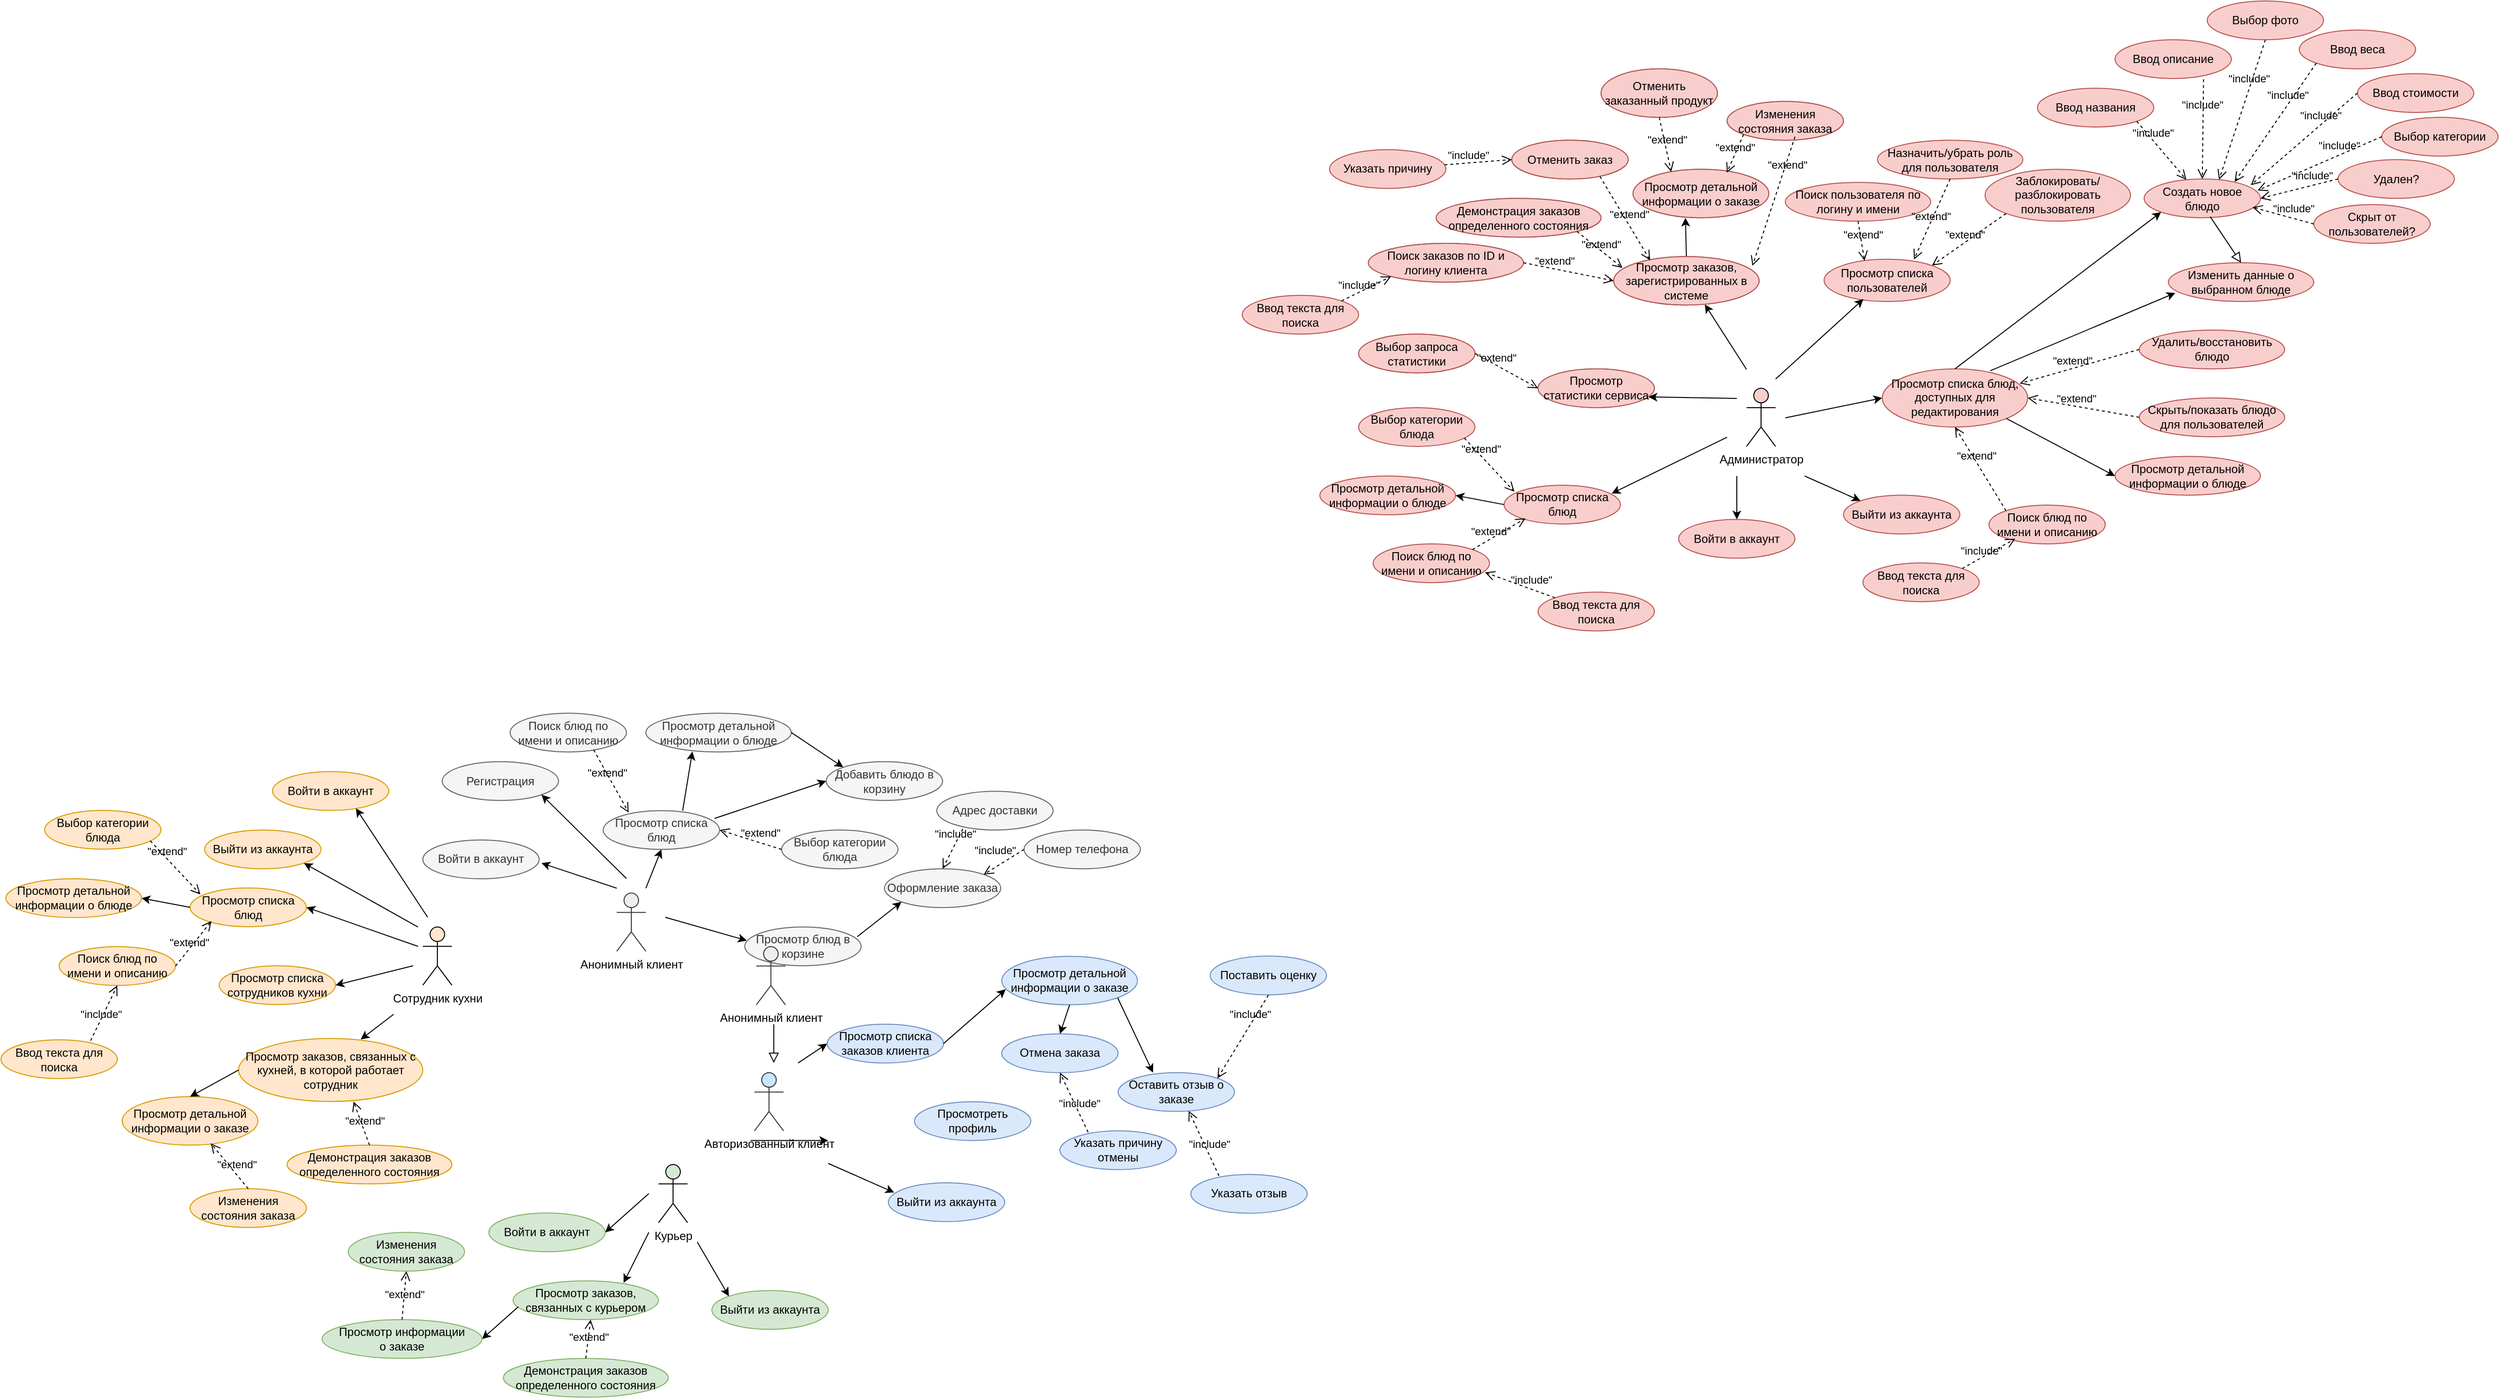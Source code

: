 <mxfile version="21.3.2" type="device">
  <diagram name="Страница 1" id="75N97tFwm10yXT8jnYIW">
    <mxGraphModel dx="5106" dy="2592" grid="1" gridSize="10" guides="1" tooltips="1" connect="1" arrows="1" fold="1" page="1" pageScale="1" pageWidth="827" pageHeight="1169" math="0" shadow="0">
      <root>
        <mxCell id="0" />
        <mxCell id="1" parent="0" />
        <mxCell id="0SK4Kan7_9GHJnEtyxV1-1" value="Администратор" style="shape=umlActor;verticalLabelPosition=bottom;verticalAlign=top;html=1;outlineConnect=0;fillColor=#f8cecc;strokeColor=#000000;" parent="1" vertex="1">
          <mxGeometry x="-240" y="309.44" width="30" height="60" as="geometry" />
        </mxCell>
        <mxCell id="0SK4Kan7_9GHJnEtyxV1-2" value="Курьер" style="shape=umlActor;verticalLabelPosition=bottom;verticalAlign=top;html=1;outlineConnect=0;fillColor=#d5e8d4;strokeColor=#000000;" parent="1" vertex="1">
          <mxGeometry x="-1361.94" y="1110.14" width="30" height="60" as="geometry" />
        </mxCell>
        <mxCell id="0SK4Kan7_9GHJnEtyxV1-3" value="Анонимный клиент" style="shape=umlActor;verticalLabelPosition=bottom;verticalAlign=top;html=1;outlineConnect=0;fillColor=#eeeeee;strokeColor=#36393d;" parent="1" vertex="1">
          <mxGeometry x="-1405" y="830.14" width="30" height="60" as="geometry" />
        </mxCell>
        <mxCell id="0SK4Kan7_9GHJnEtyxV1-4" value="Сотрудник кухни" style="shape=umlActor;verticalLabelPosition=bottom;verticalAlign=top;html=1;outlineConnect=0;fillColor=#ffe6cc;strokeColor=#000000;" parent="1" vertex="1">
          <mxGeometry x="-1605" y="865.14" width="30" height="60" as="geometry" />
        </mxCell>
        <mxCell id="0SK4Kan7_9GHJnEtyxV1-9" value="Просмотр списка блюд" style="ellipse;whiteSpace=wrap;html=1;fillColor=#f5f5f5;fontColor=#333333;strokeColor=#666666;" parent="1" vertex="1">
          <mxGeometry x="-1419" y="745.14" width="120" height="40" as="geometry" />
        </mxCell>
        <mxCell id="0SK4Kan7_9GHJnEtyxV1-10" value="Выбор категории блюда" style="ellipse;whiteSpace=wrap;html=1;fillColor=#f5f5f5;fontColor=#333333;strokeColor=#666666;" parent="1" vertex="1">
          <mxGeometry x="-1235" y="765.14" width="120" height="40" as="geometry" />
        </mxCell>
        <mxCell id="0SK4Kan7_9GHJnEtyxV1-12" value="Поиск блюд по имени и описанию" style="ellipse;whiteSpace=wrap;html=1;fillColor=#f5f5f5;fontColor=#333333;strokeColor=#666666;" parent="1" vertex="1">
          <mxGeometry x="-1515" y="644.58" width="120" height="40" as="geometry" />
        </mxCell>
        <mxCell id="0SK4Kan7_9GHJnEtyxV1-13" value="Добавить блюдо в корзину" style="ellipse;whiteSpace=wrap;html=1;fillColor=#f5f5f5;fontColor=#333333;strokeColor=#666666;" parent="1" vertex="1">
          <mxGeometry x="-1189" y="694.58" width="120" height="40" as="geometry" />
        </mxCell>
        <mxCell id="0SK4Kan7_9GHJnEtyxV1-15" value="Просмотр детальной информации о блюде" style="ellipse;whiteSpace=wrap;html=1;fillColor=#f5f5f5;fontColor=#333333;strokeColor=#666666;" parent="1" vertex="1">
          <mxGeometry x="-1375" y="644.58" width="150" height="40" as="geometry" />
        </mxCell>
        <mxCell id="0SK4Kan7_9GHJnEtyxV1-19" value="" style="endArrow=classic;html=1;rounded=0;entryX=0.5;entryY=1;entryDx=0;entryDy=0;" parent="1" target="0SK4Kan7_9GHJnEtyxV1-9" edge="1">
          <mxGeometry width="50" height="50" relative="1" as="geometry">
            <mxPoint x="-1375" y="825.14" as="sourcePoint" />
            <mxPoint x="-1347" y="771.14" as="targetPoint" />
          </mxGeometry>
        </mxCell>
        <mxCell id="0SK4Kan7_9GHJnEtyxV1-20" value="" style="endArrow=classic;html=1;rounded=0;exitX=0.683;exitY=0;exitDx=0;exitDy=0;entryX=0.32;entryY=0.989;entryDx=0;entryDy=0;exitPerimeter=0;entryPerimeter=0;" parent="1" source="0SK4Kan7_9GHJnEtyxV1-9" target="0SK4Kan7_9GHJnEtyxV1-15" edge="1">
          <mxGeometry width="50" height="50" relative="1" as="geometry">
            <mxPoint x="-1414" y="1000.14" as="sourcePoint" />
            <mxPoint x="-1381" y="959.14" as="targetPoint" />
          </mxGeometry>
        </mxCell>
        <mxCell id="0SK4Kan7_9GHJnEtyxV1-21" value="" style="endArrow=classic;html=1;rounded=0;exitX=0.958;exitY=0.2;exitDx=0;exitDy=0;entryX=0;entryY=0.5;entryDx=0;entryDy=0;exitPerimeter=0;" parent="1" source="0SK4Kan7_9GHJnEtyxV1-9" target="0SK4Kan7_9GHJnEtyxV1-13" edge="1">
          <mxGeometry width="50" height="50" relative="1" as="geometry">
            <mxPoint x="-1339" y="925.14" as="sourcePoint" />
            <mxPoint x="-1299" y="865.14" as="targetPoint" />
          </mxGeometry>
        </mxCell>
        <mxCell id="0SK4Kan7_9GHJnEtyxV1-22" value="Просмотр блюд в корзине" style="ellipse;whiteSpace=wrap;html=1;fillColor=#f5f5f5;fontColor=#333333;strokeColor=#666666;" parent="1" vertex="1">
          <mxGeometry x="-1273" y="865.14" width="120" height="40" as="geometry" />
        </mxCell>
        <mxCell id="0SK4Kan7_9GHJnEtyxV1-23" value="Оформление заказа" style="ellipse;whiteSpace=wrap;html=1;fillColor=#f5f5f5;fontColor=#333333;strokeColor=#666666;" parent="1" vertex="1">
          <mxGeometry x="-1129" y="805.14" width="120" height="40" as="geometry" />
        </mxCell>
        <mxCell id="0SK4Kan7_9GHJnEtyxV1-24" value="" style="endArrow=classic;html=1;rounded=0;entryX=0.017;entryY=0.35;entryDx=0;entryDy=0;entryPerimeter=0;" parent="1" target="0SK4Kan7_9GHJnEtyxV1-22" edge="1">
          <mxGeometry width="50" height="50" relative="1" as="geometry">
            <mxPoint x="-1355" y="855.14" as="sourcePoint" />
            <mxPoint x="-1347" y="799.14" as="targetPoint" />
          </mxGeometry>
        </mxCell>
        <mxCell id="0SK4Kan7_9GHJnEtyxV1-25" value="" style="endArrow=classic;html=1;rounded=0;entryX=0;entryY=1;entryDx=0;entryDy=0;exitX=0.967;exitY=0.25;exitDx=0;exitDy=0;exitPerimeter=0;" parent="1" source="0SK4Kan7_9GHJnEtyxV1-22" target="0SK4Kan7_9GHJnEtyxV1-23" edge="1">
          <mxGeometry width="50" height="50" relative="1" as="geometry">
            <mxPoint x="-1323" y="995.14" as="sourcePoint" />
            <mxPoint x="-1193" y="1010.14" as="targetPoint" />
          </mxGeometry>
        </mxCell>
        <mxCell id="0SK4Kan7_9GHJnEtyxV1-27" value="" style="endArrow=classic;html=1;rounded=0;entryX=0;entryY=0.5;entryDx=0;entryDy=0;" parent="1" target="0SK4Kan7_9GHJnEtyxV1-28" edge="1">
          <mxGeometry width="50" height="50" relative="1" as="geometry">
            <mxPoint x="-1218" y="1005.42" as="sourcePoint" />
            <mxPoint x="-1188" y="985.42" as="targetPoint" />
          </mxGeometry>
        </mxCell>
        <mxCell id="0SK4Kan7_9GHJnEtyxV1-28" value="Просмотр списка заказов клиента" style="ellipse;whiteSpace=wrap;html=1;fillColor=#dae8fc;strokeColor=#6c8ebf;" parent="1" vertex="1">
          <mxGeometry x="-1188" y="965.42" width="120" height="40" as="geometry" />
        </mxCell>
        <mxCell id="0SK4Kan7_9GHJnEtyxV1-30" value="" style="endArrow=classic;html=1;rounded=0;entryX=0.029;entryY=0.68;entryDx=0;entryDy=0;exitX=1;exitY=0.5;exitDx=0;exitDy=0;entryPerimeter=0;fillColor=#dae8fc;strokeColor=#000000;" parent="1" source="0SK4Kan7_9GHJnEtyxV1-28" target="0SK4Kan7_9GHJnEtyxV1-31" edge="1">
          <mxGeometry width="50" height="50" relative="1" as="geometry">
            <mxPoint x="-1393.06" y="805.42" as="sourcePoint" />
            <mxPoint x="-1133.06" y="795.42" as="targetPoint" />
          </mxGeometry>
        </mxCell>
        <mxCell id="0SK4Kan7_9GHJnEtyxV1-31" value="Просмотр детальной информации о заказе" style="ellipse;whiteSpace=wrap;html=1;fillColor=#dae8fc;strokeColor=#6c8ebf;" parent="1" vertex="1">
          <mxGeometry x="-1008" y="895.42" width="140" height="50" as="geometry" />
        </mxCell>
        <mxCell id="0SK4Kan7_9GHJnEtyxV1-35" value="Отмена заказа" style="ellipse;whiteSpace=wrap;html=1;fillColor=#dae8fc;strokeColor=#6c8ebf;" parent="1" vertex="1">
          <mxGeometry x="-1008" y="975.42" width="120" height="40" as="geometry" />
        </mxCell>
        <mxCell id="0SK4Kan7_9GHJnEtyxV1-36" value="" style="endArrow=classic;html=1;rounded=0;exitX=0.5;exitY=1;exitDx=0;exitDy=0;entryX=0.5;entryY=0;entryDx=0;entryDy=0;fillColor=#dae8fc;strokeColor=#000000;" parent="1" source="0SK4Kan7_9GHJnEtyxV1-31" target="0SK4Kan7_9GHJnEtyxV1-35" edge="1">
          <mxGeometry width="50" height="50" relative="1" as="geometry">
            <mxPoint x="-1153.06" y="575.42" as="sourcePoint" />
            <mxPoint x="-1103.06" y="525.42" as="targetPoint" />
          </mxGeometry>
        </mxCell>
        <mxCell id="0SK4Kan7_9GHJnEtyxV1-49" value="Авторизованный клиент" style="shape=umlActor;verticalLabelPosition=bottom;verticalAlign=top;html=1;outlineConnect=0;fillColor=#cce5ff;strokeColor=#36393d;" parent="1" vertex="1">
          <mxGeometry x="-1263" y="1015.42" width="30" height="60" as="geometry" />
        </mxCell>
        <mxCell id="0SK4Kan7_9GHJnEtyxV1-53" value="Выйти из аккаунта" style="ellipse;whiteSpace=wrap;html=1;fillColor=#d5e8d4;gradientDirection=east;strokeColor=#82b366;" parent="1" vertex="1">
          <mxGeometry x="-1306.94" y="1240.14" width="120" height="40" as="geometry" />
        </mxCell>
        <mxCell id="0SK4Kan7_9GHJnEtyxV1-54" value="Войти в аккаунт" style="ellipse;whiteSpace=wrap;html=1;fillColor=#ffe6cc;strokeColor=#d79b00;gradientDirection=east;" parent="1" vertex="1">
          <mxGeometry x="-1760" y="704.86" width="120" height="40" as="geometry" />
        </mxCell>
        <mxCell id="0SK4Kan7_9GHJnEtyxV1-55" value="" style="endArrow=classic;html=1;rounded=0;entryX=1;entryY=1;entryDx=0;entryDy=0;" parent="1" edge="1">
          <mxGeometry width="50" height="50" relative="1" as="geometry">
            <mxPoint x="-1405" y="825.14" as="sourcePoint" />
            <mxPoint x="-1482.574" y="799.282" as="targetPoint" />
          </mxGeometry>
        </mxCell>
        <mxCell id="0SK4Kan7_9GHJnEtyxV1-56" value="Просмотреть профиль" style="ellipse;whiteSpace=wrap;html=1;fillColor=#dae8fc;strokeColor=#6c8ebf;" parent="1" vertex="1">
          <mxGeometry x="-1098" y="1045.42" width="120" height="40" as="geometry" />
        </mxCell>
        <mxCell id="0SK4Kan7_9GHJnEtyxV1-57" value="" style="endArrow=classic;html=1;rounded=0;entryX=0;entryY=0.5;entryDx=0;entryDy=0;" parent="1" edge="1">
          <mxGeometry width="50" height="50" relative="1" as="geometry">
            <mxPoint x="-1266.94" y="1085.42" as="sourcePoint" />
            <mxPoint x="-1186.94" y="1085.42" as="targetPoint" />
          </mxGeometry>
        </mxCell>
        <mxCell id="0SK4Kan7_9GHJnEtyxV1-58" value="" style="endArrow=classic;html=1;rounded=0;exitX=1;exitY=1;exitDx=0;exitDy=0;entryX=0.3;entryY=0;entryDx=0;entryDy=0;entryPerimeter=0;fillColor=#dae8fc;strokeColor=#000000;" parent="1" source="0SK4Kan7_9GHJnEtyxV1-31" target="0SK4Kan7_9GHJnEtyxV1-59" edge="1">
          <mxGeometry width="50" height="50" relative="1" as="geometry">
            <mxPoint x="-1043.06" y="825.42" as="sourcePoint" />
            <mxPoint x="-963.06" y="855.42" as="targetPoint" />
          </mxGeometry>
        </mxCell>
        <mxCell id="0SK4Kan7_9GHJnEtyxV1-59" value="Оставить отзыв о заказе" style="ellipse;whiteSpace=wrap;html=1;fillColor=#dae8fc;strokeColor=#6c8ebf;" parent="1" vertex="1">
          <mxGeometry x="-888" y="1015.42" width="120" height="40" as="geometry" />
        </mxCell>
        <mxCell id="0SK4Kan7_9GHJnEtyxV1-63" value="" style="endArrow=classic;html=1;rounded=0;exitX=1;exitY=0.5;exitDx=0;exitDy=0;entryX=0;entryY=0;entryDx=0;entryDy=0;" parent="1" source="0SK4Kan7_9GHJnEtyxV1-15" target="0SK4Kan7_9GHJnEtyxV1-13" edge="1">
          <mxGeometry width="50" height="50" relative="1" as="geometry">
            <mxPoint x="-1294" y="763.14" as="sourcePoint" />
            <mxPoint x="-1179" y="724.14" as="targetPoint" />
          </mxGeometry>
        </mxCell>
        <mxCell id="0SK4Kan7_9GHJnEtyxV1-64" value="" style="endArrow=classic;html=1;rounded=0;entryX=0;entryY=0;entryDx=0;entryDy=0;" parent="1" target="0SK4Kan7_9GHJnEtyxV1-53" edge="1">
          <mxGeometry width="50" height="50" relative="1" as="geometry">
            <mxPoint x="-1321.94" y="1190.14" as="sourcePoint" />
            <mxPoint x="-1179.94" y="1256.14" as="targetPoint" />
          </mxGeometry>
        </mxCell>
        <mxCell id="0SK4Kan7_9GHJnEtyxV1-69" value="Просмотр списка блюд" style="ellipse;whiteSpace=wrap;html=1;fillColor=#f8cecc;strokeColor=#b85450;" parent="1" vertex="1">
          <mxGeometry x="-490" y="409.44" width="120" height="40" as="geometry" />
        </mxCell>
        <mxCell id="0SK4Kan7_9GHJnEtyxV1-70" value="Выбор категории блюда" style="ellipse;whiteSpace=wrap;html=1;fillColor=#f8cecc;strokeColor=#b85450;" parent="1" vertex="1">
          <mxGeometry x="-640" y="329.44" width="120" height="40" as="geometry" />
        </mxCell>
        <mxCell id="0SK4Kan7_9GHJnEtyxV1-74" value="" style="endArrow=classic;html=1;rounded=0;exitX=0;exitY=0.5;exitDx=0;exitDy=0;" parent="1" source="0SK4Kan7_9GHJnEtyxV1-69" edge="1">
          <mxGeometry width="50" height="50" relative="1" as="geometry">
            <mxPoint x="-659" y="685" as="sourcePoint" />
            <mxPoint x="-540" y="420" as="targetPoint" />
          </mxGeometry>
        </mxCell>
        <mxCell id="0SK4Kan7_9GHJnEtyxV1-82" value="" style="endArrow=classic;html=1;rounded=0;entryX=0.925;entryY=0.214;entryDx=0;entryDy=0;entryPerimeter=0;" parent="1" target="0SK4Kan7_9GHJnEtyxV1-69" edge="1">
          <mxGeometry width="50" height="50" relative="1" as="geometry">
            <mxPoint x="-260" y="360" as="sourcePoint" />
            <mxPoint x="-195" y="448" as="targetPoint" />
          </mxGeometry>
        </mxCell>
        <mxCell id="0SK4Kan7_9GHJnEtyxV1-84" value="Просмотр списка сотрудников кухни" style="ellipse;whiteSpace=wrap;html=1;fillColor=#ffe6cc;strokeColor=#d79b00;" parent="1" vertex="1">
          <mxGeometry x="-1815" y="905.14" width="120" height="40" as="geometry" />
        </mxCell>
        <mxCell id="0SK4Kan7_9GHJnEtyxV1-85" value="Регистрация" style="ellipse;whiteSpace=wrap;html=1;fillColor=#f5f5f5;fontColor=#333333;strokeColor=#666666;" parent="1" vertex="1">
          <mxGeometry x="-1585" y="694.58" width="120" height="40" as="geometry" />
        </mxCell>
        <mxCell id="0SK4Kan7_9GHJnEtyxV1-86" value="Просмотр заказов, связанных с кухней, в которой работает сотрудник" style="ellipse;whiteSpace=wrap;html=1;fillColor=#ffe6cc;strokeColor=#d79b00;" parent="1" vertex="1">
          <mxGeometry x="-1795" y="980.14" width="190" height="65" as="geometry" />
        </mxCell>
        <mxCell id="0SK4Kan7_9GHJnEtyxV1-88" value="Изменения состояния заказа" style="ellipse;whiteSpace=wrap;html=1;fillColor=#ffe6cc;strokeColor=#d79b00;" parent="1" vertex="1">
          <mxGeometry x="-1845" y="1135.14" width="120" height="40" as="geometry" />
        </mxCell>
        <mxCell id="0SK4Kan7_9GHJnEtyxV1-89" value="Просмотр заказов, связанных с курьером" style="ellipse;whiteSpace=wrap;html=1;fillColor=#d5e8d4;strokeColor=#82b366;gradientColor=none;" parent="1" vertex="1">
          <mxGeometry x="-1511.94" y="1230.14" width="150" height="40" as="geometry" />
        </mxCell>
        <mxCell id="0SK4Kan7_9GHJnEtyxV1-90" value="Демонстрация заказов определенного состояния" style="ellipse;whiteSpace=wrap;html=1;fillColor=#d5e8d4;strokeColor=#82b366;" parent="1" vertex="1">
          <mxGeometry x="-1521.94" y="1310.14" width="170" height="40" as="geometry" />
        </mxCell>
        <mxCell id="0SK4Kan7_9GHJnEtyxV1-93" value="" style="endArrow=classic;html=1;rounded=0;entryX=0.76;entryY=0.05;entryDx=0;entryDy=0;entryPerimeter=0;" parent="1" target="0SK4Kan7_9GHJnEtyxV1-89" edge="1">
          <mxGeometry width="50" height="50" relative="1" as="geometry">
            <mxPoint x="-1371.94" y="1180.14" as="sourcePoint" />
            <mxPoint x="-1263.94" y="1256.14" as="targetPoint" />
          </mxGeometry>
        </mxCell>
        <mxCell id="0SK4Kan7_9GHJnEtyxV1-94" value="Просмотр детальной информации о заказе" style="ellipse;whiteSpace=wrap;html=1;fillColor=#ffe6cc;strokeColor=#d79b00;" parent="1" vertex="1">
          <mxGeometry x="-1915" y="1040.14" width="140" height="50" as="geometry" />
        </mxCell>
        <mxCell id="0SK4Kan7_9GHJnEtyxV1-95" value="" style="endArrow=classic;html=1;rounded=0;entryX=0.5;entryY=0;entryDx=0;entryDy=0;exitX=0;exitY=0.5;exitDx=0;exitDy=0;" parent="1" source="0SK4Kan7_9GHJnEtyxV1-86" target="0SK4Kan7_9GHJnEtyxV1-94" edge="1">
          <mxGeometry width="50" height="50" relative="1" as="geometry">
            <mxPoint x="-1795" y="1010.14" as="sourcePoint" />
            <mxPoint x="-1671" y="1002.14" as="targetPoint" />
          </mxGeometry>
        </mxCell>
        <mxCell id="0SK4Kan7_9GHJnEtyxV1-97" value="" style="endArrow=classic;html=1;rounded=0;entryX=0.663;entryY=0.015;entryDx=0;entryDy=0;entryPerimeter=0;" parent="1" target="0SK4Kan7_9GHJnEtyxV1-86" edge="1">
          <mxGeometry width="50" height="50" relative="1" as="geometry">
            <mxPoint x="-1635" y="955.14" as="sourcePoint" />
            <mxPoint x="-1527" y="859.14" as="targetPoint" />
            <Array as="points" />
          </mxGeometry>
        </mxCell>
        <mxCell id="0SK4Kan7_9GHJnEtyxV1-98" value="Демонстрация заказов определенного состояния" style="ellipse;whiteSpace=wrap;html=1;fillColor=#ffe6cc;strokeColor=#d79b00;" parent="1" vertex="1">
          <mxGeometry x="-1745" y="1090.14" width="170" height="40" as="geometry" />
        </mxCell>
        <mxCell id="0SK4Kan7_9GHJnEtyxV1-101" value="" style="endArrow=classic;html=1;rounded=0;entryX=1;entryY=0.5;entryDx=0;entryDy=0;" parent="1" target="0SK4Kan7_9GHJnEtyxV1-84" edge="1">
          <mxGeometry width="50" height="50" relative="1" as="geometry">
            <mxPoint x="-1615" y="905.14" as="sourcePoint" />
            <mxPoint x="-1659" y="991.14" as="targetPoint" />
            <Array as="points" />
          </mxGeometry>
        </mxCell>
        <mxCell id="0SK4Kan7_9GHJnEtyxV1-105" value="" style="endArrow=classic;html=1;rounded=0;entryX=1;entryY=1;entryDx=0;entryDy=0;" parent="1" target="0SK4Kan7_9GHJnEtyxV1-85" edge="1">
          <mxGeometry width="50" height="50" relative="1" as="geometry">
            <mxPoint x="-1395" y="815.14" as="sourcePoint" />
            <mxPoint x="-1475" y="905.14" as="targetPoint" />
          </mxGeometry>
        </mxCell>
        <mxCell id="0SK4Kan7_9GHJnEtyxV1-106" value="" style="endArrow=classic;html=1;rounded=0;entryX=0.95;entryY=0.725;entryDx=0;entryDy=0;entryPerimeter=0;" parent="1" target="0SK4Kan7_9GHJnEtyxV1-107" edge="1">
          <mxGeometry width="50" height="50" relative="1" as="geometry">
            <mxPoint x="-250" y="320" as="sourcePoint" />
            <mxPoint x="-330" y="260" as="targetPoint" />
          </mxGeometry>
        </mxCell>
        <mxCell id="0SK4Kan7_9GHJnEtyxV1-107" value="Просмотр статистики сервиса" style="ellipse;whiteSpace=wrap;html=1;fillColor=#ffcc99;strokeColor=#36393d;" parent="1" vertex="1">
          <mxGeometry x="-455" y="289.44" width="120" height="40" as="geometry" />
        </mxCell>
        <mxCell id="0SK4Kan7_9GHJnEtyxV1-108" value="Выбор запроса статистики" style="ellipse;whiteSpace=wrap;html=1;fillColor=#ffcc99;strokeColor=#36393d;" parent="1" vertex="1">
          <mxGeometry x="-640" y="253.58" width="120" height="40" as="geometry" />
        </mxCell>
        <mxCell id="0SK4Kan7_9GHJnEtyxV1-113" value="" style="endArrow=classic;html=1;rounded=0;entryX=0.627;entryY=0.988;entryDx=0;entryDy=0;entryPerimeter=0;" parent="1" target="0SK4Kan7_9GHJnEtyxV1-115" edge="1">
          <mxGeometry width="50" height="50" relative="1" as="geometry">
            <mxPoint x="-240" y="290" as="sourcePoint" />
            <mxPoint x="-180" y="210" as="targetPoint" />
          </mxGeometry>
        </mxCell>
        <mxCell id="0SK4Kan7_9GHJnEtyxV1-115" value="Просмотр заказов, зарегистрированных в системе" style="ellipse;whiteSpace=wrap;html=1;fillColor=#ffcc99;strokeColor=#36393d;" parent="1" vertex="1">
          <mxGeometry x="-377" y="173.58" width="150" height="50" as="geometry" />
        </mxCell>
        <mxCell id="0SK4Kan7_9GHJnEtyxV1-116" value="Демонстрация заказов определенного состояния" style="ellipse;whiteSpace=wrap;html=1;fillColor=#ffcc99;strokeColor=#36393d;" parent="1" vertex="1">
          <mxGeometry x="-560" y="113.58" width="170" height="40" as="geometry" />
        </mxCell>
        <mxCell id="0SK4Kan7_9GHJnEtyxV1-120" value="Изменения состояния заказа" style="ellipse;whiteSpace=wrap;html=1;fillColor=#ffcc99;strokeColor=#36393d;" parent="1" vertex="1">
          <mxGeometry x="-260" y="13.58" width="120" height="40" as="geometry" />
        </mxCell>
        <mxCell id="0SK4Kan7_9GHJnEtyxV1-121" value="Просмотр детальной информации о заказе" style="ellipse;whiteSpace=wrap;html=1;fillColor=#ffcc99;strokeColor=#36393d;" parent="1" vertex="1">
          <mxGeometry x="-357" y="83.58" width="140" height="50" as="geometry" />
        </mxCell>
        <mxCell id="0SK4Kan7_9GHJnEtyxV1-123" value="" style="endArrow=classic;html=1;rounded=0;entryX=0.386;entryY=1;entryDx=0;entryDy=0;entryPerimeter=0;exitX=0.5;exitY=0;exitDx=0;exitDy=0;" parent="1" source="0SK4Kan7_9GHJnEtyxV1-115" target="0SK4Kan7_9GHJnEtyxV1-121" edge="1">
          <mxGeometry width="50" height="50" relative="1" as="geometry">
            <mxPoint x="-357" y="323.58" as="sourcePoint" />
            <mxPoint x="-299" y="234.58" as="targetPoint" />
          </mxGeometry>
        </mxCell>
        <mxCell id="0SK4Kan7_9GHJnEtyxV1-127" value="Отменить заказ" style="ellipse;whiteSpace=wrap;html=1;fillColor=#ffcc99;strokeColor=#36393d;" parent="1" vertex="1">
          <mxGeometry x="-482" y="53.58" width="120" height="40" as="geometry" />
        </mxCell>
        <mxCell id="0SK4Kan7_9GHJnEtyxV1-128" value="Отменить заказанный продукт" style="ellipse;whiteSpace=wrap;html=1;fillColor=#ffcc99;strokeColor=#36393d;" parent="1" vertex="1">
          <mxGeometry x="-390" y="-20" width="120" height="50" as="geometry" />
        </mxCell>
        <mxCell id="0SK4Kan7_9GHJnEtyxV1-131" value="Просмотр списка пользователей" style="ellipse;whiteSpace=wrap;html=1;fillColor=#f8cecc;strokeColor=#b85450;" parent="1" vertex="1">
          <mxGeometry x="-160" y="176.42" width="130" height="43.58" as="geometry" />
        </mxCell>
        <mxCell id="0SK4Kan7_9GHJnEtyxV1-132" value="Просмотр списка блюд, доступных для редактирования" style="ellipse;whiteSpace=wrap;html=1;fillColor=#f8cecc;strokeColor=#b85450;" parent="1" vertex="1">
          <mxGeometry x="-100" y="289.44" width="150" height="60" as="geometry" />
        </mxCell>
        <mxCell id="0SK4Kan7_9GHJnEtyxV1-133" value="Поиск заказов по ID и логину клиента" style="ellipse;whiteSpace=wrap;html=1;fillColor=#ffcc99;strokeColor=#36393d;" parent="1" vertex="1">
          <mxGeometry x="-630" y="160" width="160" height="40" as="geometry" />
        </mxCell>
        <mxCell id="0SK4Kan7_9GHJnEtyxV1-136" value="" style="endArrow=classic;html=1;rounded=0;entryX=0.312;entryY=0.942;entryDx=0;entryDy=0;entryPerimeter=0;" parent="1" target="0SK4Kan7_9GHJnEtyxV1-131" edge="1">
          <mxGeometry width="50" height="50" relative="1" as="geometry">
            <mxPoint x="-210" y="300" as="sourcePoint" />
            <mxPoint x="-273" y="233" as="targetPoint" />
          </mxGeometry>
        </mxCell>
        <mxCell id="0SK4Kan7_9GHJnEtyxV1-137" value="" style="endArrow=classic;html=1;rounded=0;entryX=0;entryY=0.5;entryDx=0;entryDy=0;" parent="1" target="0SK4Kan7_9GHJnEtyxV1-132" edge="1">
          <mxGeometry width="50" height="50" relative="1" as="geometry">
            <mxPoint x="-200" y="340" as="sourcePoint" />
            <mxPoint x="-159" y="268" as="targetPoint" />
          </mxGeometry>
        </mxCell>
        <mxCell id="0SK4Kan7_9GHJnEtyxV1-139" value="Поиск блюд по имени и описанию" style="ellipse;whiteSpace=wrap;html=1;fillColor=#f8cecc;strokeColor=#b85450;" parent="1" vertex="1">
          <mxGeometry x="10" y="430" width="120" height="40" as="geometry" />
        </mxCell>
        <mxCell id="0SK4Kan7_9GHJnEtyxV1-140" value="Просмотр детальной информации о блюде" style="ellipse;whiteSpace=wrap;html=1;fillColor=#f8cecc;strokeColor=#b85450;" parent="1" vertex="1">
          <mxGeometry x="140" y="379.72" width="150" height="40" as="geometry" />
        </mxCell>
        <mxCell id="0SK4Kan7_9GHJnEtyxV1-141" value="" style="endArrow=classic;html=1;rounded=0;exitX=1;exitY=1;exitDx=0;exitDy=0;" parent="1" source="0SK4Kan7_9GHJnEtyxV1-132" edge="1">
          <mxGeometry width="50" height="50" relative="1" as="geometry">
            <mxPoint x="422" y="309.56" as="sourcePoint" />
            <mxPoint x="140" y="400" as="targetPoint" />
          </mxGeometry>
        </mxCell>
        <mxCell id="0SK4Kan7_9GHJnEtyxV1-146" value="Скрыть/показать блюдо для пользователей" style="ellipse;whiteSpace=wrap;html=1;fillColor=#f8cecc;strokeColor=#b85450;" parent="1" vertex="1">
          <mxGeometry x="165" y="319.44" width="150" height="40" as="geometry" />
        </mxCell>
        <mxCell id="0SK4Kan7_9GHJnEtyxV1-148" value="Удалить/восстановить блюдо" style="ellipse;whiteSpace=wrap;html=1;fillColor=#f8cecc;strokeColor=#b85450;" parent="1" vertex="1">
          <mxGeometry x="165" y="249.44" width="150" height="40" as="geometry" />
        </mxCell>
        <mxCell id="0SK4Kan7_9GHJnEtyxV1-157" value="Назначить/убрать роль для пользователя" style="ellipse;whiteSpace=wrap;html=1;fillColor=#f8cecc;strokeColor=#b85450;" parent="1" vertex="1">
          <mxGeometry x="-105" y="53.58" width="150" height="40" as="geometry" />
        </mxCell>
        <mxCell id="0SK4Kan7_9GHJnEtyxV1-158" value="" style="endArrow=classic;html=1;rounded=0;exitX=0.742;exitY=0.033;exitDx=0;exitDy=0;exitPerimeter=0;entryX=0.048;entryY=0.779;entryDx=0;entryDy=0;entryPerimeter=0;" parent="1" source="0SK4Kan7_9GHJnEtyxV1-132" target="0SK4Kan7_9GHJnEtyxV1-159" edge="1">
          <mxGeometry width="50" height="50" relative="1" as="geometry">
            <mxPoint x="88" y="299" as="sourcePoint" />
            <mxPoint x="210" y="140" as="targetPoint" />
          </mxGeometry>
        </mxCell>
        <mxCell id="0SK4Kan7_9GHJnEtyxV1-159" value="Изменить данные о выбранном блюде" style="ellipse;whiteSpace=wrap;html=1;fillColor=#f8cecc;strokeColor=#b85450;" parent="1" vertex="1">
          <mxGeometry x="195" y="180" width="150" height="40" as="geometry" />
        </mxCell>
        <mxCell id="0SK4Kan7_9GHJnEtyxV1-161" value="Заблокировать/разблокировать пользователя" style="ellipse;whiteSpace=wrap;html=1;fillColor=#f8cecc;strokeColor=#b85450;" parent="1" vertex="1">
          <mxGeometry x="6" y="83.58" width="150" height="53.58" as="geometry" />
        </mxCell>
        <mxCell id="0SK4Kan7_9GHJnEtyxV1-165" value="" style="endArrow=classic;html=1;rounded=0;exitX=0.5;exitY=0;exitDx=0;exitDy=0;entryX=0;entryY=1;entryDx=0;entryDy=0;" parent="1" source="0SK4Kan7_9GHJnEtyxV1-132" target="0SK4Kan7_9GHJnEtyxV1-167" edge="1">
          <mxGeometry width="50" height="50" relative="1" as="geometry">
            <mxPoint x="88" y="299" as="sourcePoint" />
            <mxPoint x="52.39" y="220.87" as="targetPoint" />
          </mxGeometry>
        </mxCell>
        <mxCell id="0SK4Kan7_9GHJnEtyxV1-167" value="Создать новое блюдо" style="ellipse;whiteSpace=wrap;html=1;fillColor=#f8cecc;strokeColor=#b85450;" parent="1" vertex="1">
          <mxGeometry x="170" y="93.58" width="120" height="40" as="geometry" />
        </mxCell>
        <mxCell id="h86G1SmnbexspQALYNn9-1" value="" style="endArrow=classic;html=1;rounded=0;exitX=0.036;exitY=0.667;exitDx=0;exitDy=0;entryX=1;entryY=0.5;entryDx=0;entryDy=0;exitPerimeter=0;" parent="1" source="0SK4Kan7_9GHJnEtyxV1-89" target="y4efmcB2x4hrbWVvXJeR-2" edge="1">
          <mxGeometry width="50" height="50" relative="1" as="geometry">
            <mxPoint x="-1871.94" y="895.14" as="sourcePoint" />
            <mxPoint x="-1691.94" y="990.14" as="targetPoint" />
          </mxGeometry>
        </mxCell>
        <mxCell id="h86G1SmnbexspQALYNn9-2" value="Изменения состояния заказа" style="ellipse;whiteSpace=wrap;html=1;fillColor=#d5e8d4;strokeColor=#82b366;" parent="1" vertex="1">
          <mxGeometry x="-1681.94" y="1180.14" width="120" height="40" as="geometry" />
        </mxCell>
        <mxCell id="h86G1SmnbexspQALYNn9-3" value="Просмотр заказов, зарегистрированных в системе" style="ellipse;whiteSpace=wrap;html=1;fillColor=#f8cecc;strokeColor=#b85450;" parent="1" vertex="1">
          <mxGeometry x="-377" y="173.58" width="150" height="50" as="geometry" />
        </mxCell>
        <mxCell id="h86G1SmnbexspQALYNn9-4" value="Просмотр статистики сервиса" style="ellipse;whiteSpace=wrap;html=1;fillColor=#f8cecc;strokeColor=#b85450;" parent="1" vertex="1">
          <mxGeometry x="-455" y="289.44" width="120" height="40" as="geometry" />
        </mxCell>
        <mxCell id="h86G1SmnbexspQALYNn9-6" value="Выбор запроса статистики" style="ellipse;whiteSpace=wrap;html=1;fillColor=#f8cecc;strokeColor=#b85450;" parent="1" vertex="1">
          <mxGeometry x="-640" y="253.58" width="120" height="40" as="geometry" />
        </mxCell>
        <mxCell id="h86G1SmnbexspQALYNn9-7" value="Поиск заказов по ID и логину клиента" style="ellipse;whiteSpace=wrap;html=1;fillColor=#f8cecc;strokeColor=#b85450;" parent="1" vertex="1">
          <mxGeometry x="-630" y="160" width="160" height="40" as="geometry" />
        </mxCell>
        <mxCell id="h86G1SmnbexspQALYNn9-8" value="Демонстрация заказов определенного состояния" style="ellipse;whiteSpace=wrap;html=1;fillColor=#f8cecc;strokeColor=#b85450;" parent="1" vertex="1">
          <mxGeometry x="-560" y="113.58" width="170" height="40" as="geometry" />
        </mxCell>
        <mxCell id="h86G1SmnbexspQALYNn9-9" value="Отменить заказ" style="ellipse;whiteSpace=wrap;html=1;fillColor=#f8cecc;strokeColor=#b85450;" parent="1" vertex="1">
          <mxGeometry x="-482" y="53.58" width="120" height="40" as="geometry" />
        </mxCell>
        <mxCell id="h86G1SmnbexspQALYNn9-10" value="Просмотр детальной информации о заказе" style="ellipse;whiteSpace=wrap;html=1;fillColor=#f8cecc;strokeColor=#b85450;" parent="1" vertex="1">
          <mxGeometry x="-357" y="83.58" width="140" height="50" as="geometry" />
        </mxCell>
        <mxCell id="h86G1SmnbexspQALYNn9-11" value="Отменить заказанный продукт" style="ellipse;whiteSpace=wrap;html=1;fillColor=#f8cecc;strokeColor=#b85450;" parent="1" vertex="1">
          <mxGeometry x="-390" y="-20" width="120" height="50" as="geometry" />
        </mxCell>
        <mxCell id="h86G1SmnbexspQALYNn9-12" value="Изменения состояния заказа" style="ellipse;whiteSpace=wrap;html=1;fillColor=#f8cecc;strokeColor=#b85450;" parent="1" vertex="1">
          <mxGeometry x="-260" y="13.58" width="120" height="40" as="geometry" />
        </mxCell>
        <mxCell id="h86G1SmnbexspQALYNn9-13" value="Поиск пользователя по логину и имени" style="ellipse;whiteSpace=wrap;html=1;fillColor=#f8cecc;strokeColor=#b85450;" parent="1" vertex="1">
          <mxGeometry x="-200" y="97.16" width="150" height="40" as="geometry" />
        </mxCell>
        <mxCell id="h86G1SmnbexspQALYNn9-14" value="Просмотр детальной информации о блюде" style="ellipse;whiteSpace=wrap;html=1;fillColor=#f8cecc;strokeColor=#b85450;" parent="1" vertex="1">
          <mxGeometry x="-680" y="400" width="140" height="40" as="geometry" />
        </mxCell>
        <mxCell id="h86G1SmnbexspQALYNn9-15" value="Поиск блюд по имени и описанию" style="ellipse;whiteSpace=wrap;html=1;fillColor=#f8cecc;strokeColor=#b85450;" parent="1" vertex="1">
          <mxGeometry x="-625" y="470" width="120" height="40" as="geometry" />
        </mxCell>
        <mxCell id="h86G1SmnbexspQALYNn9-16" value="Выйти из аккаунта" style="ellipse;whiteSpace=wrap;html=1;fillColor=#ffe6cc;strokeColor=#d79b00;" parent="1" vertex="1">
          <mxGeometry x="-1830" y="765.14" width="120" height="40" as="geometry" />
        </mxCell>
        <mxCell id="u17qX-ooN2I0qwLCw1Ww-2" value="Указать причину отмены" style="ellipse;whiteSpace=wrap;html=1;fillColor=#dae8fc;strokeColor=#6c8ebf;" parent="1" vertex="1">
          <mxGeometry x="-948" y="1075.42" width="120" height="40" as="geometry" />
        </mxCell>
        <mxCell id="u17qX-ooN2I0qwLCw1Ww-3" value="Адрес доставки" style="ellipse;whiteSpace=wrap;html=1;fillColor=#f5f5f5;fontColor=#333333;strokeColor=#666666;" parent="1" vertex="1">
          <mxGeometry x="-1075" y="725.14" width="120" height="40" as="geometry" />
        </mxCell>
        <mxCell id="u17qX-ooN2I0qwLCw1Ww-4" value="Номер телефона" style="ellipse;whiteSpace=wrap;html=1;fillColor=#f5f5f5;fontColor=#333333;strokeColor=#666666;" parent="1" vertex="1">
          <mxGeometry x="-985" y="765.14" width="120" height="40" as="geometry" />
        </mxCell>
        <mxCell id="u17qX-ooN2I0qwLCw1Ww-8" value="&quot;include&quot;" style="endArrow=open;startArrow=none;endFill=0;startFill=0;endSize=8;html=1;verticalAlign=bottom;dashed=1;labelBackgroundColor=none;rounded=0;exitX=0.242;exitY=0.036;exitDx=0;exitDy=0;exitPerimeter=0;entryX=0.5;entryY=1;entryDx=0;entryDy=0;" parent="1" source="u17qX-ooN2I0qwLCw1Ww-2" target="0SK4Kan7_9GHJnEtyxV1-35" edge="1">
          <mxGeometry x="-0.316" y="-1" width="160" relative="1" as="geometry">
            <mxPoint x="-1238" y="1005.42" as="sourcePoint" />
            <mxPoint x="-1078" y="1005.42" as="targetPoint" />
            <mxPoint as="offset" />
          </mxGeometry>
        </mxCell>
        <mxCell id="u17qX-ooN2I0qwLCw1Ww-9" value="&quot;include&quot;" style="endArrow=open;startArrow=none;endFill=0;startFill=0;endSize=8;html=1;verticalAlign=bottom;dashed=1;labelBackgroundColor=none;rounded=0;exitX=0.224;exitY=0.971;exitDx=0;exitDy=0;exitPerimeter=0;entryX=0.5;entryY=0;entryDx=0;entryDy=0;" parent="1" source="u17qX-ooN2I0qwLCw1Ww-3" target="0SK4Kan7_9GHJnEtyxV1-23" edge="1">
          <mxGeometry x="-0.316" y="-1" width="160" relative="1" as="geometry">
            <mxPoint x="-976" y="1066.14" as="sourcePoint" />
            <mxPoint x="-1005" y="1005.14" as="targetPoint" />
            <mxPoint as="offset" />
          </mxGeometry>
        </mxCell>
        <mxCell id="u17qX-ooN2I0qwLCw1Ww-10" value="&quot;include&quot;" style="endArrow=open;startArrow=none;endFill=0;startFill=0;endSize=8;html=1;verticalAlign=bottom;dashed=1;labelBackgroundColor=none;rounded=0;exitX=0;exitY=0.5;exitDx=0;exitDy=0;entryX=1;entryY=0;entryDx=0;entryDy=0;" parent="1" source="u17qX-ooN2I0qwLCw1Ww-4" target="0SK4Kan7_9GHJnEtyxV1-23" edge="1">
          <mxGeometry x="0.256" y="-7" width="160" relative="1" as="geometry">
            <mxPoint x="-1038" y="774.14" as="sourcePoint" />
            <mxPoint x="-1059" y="815.14" as="targetPoint" />
            <mxPoint as="offset" />
          </mxGeometry>
        </mxCell>
        <mxCell id="7M1A2IwBAG58vpG92mjd-3" value="" style="endArrow=classic;html=1;rounded=0;" parent="1" edge="1">
          <mxGeometry width="50" height="50" relative="1" as="geometry">
            <mxPoint x="-1186.94" y="1109" as="sourcePoint" />
            <mxPoint x="-1118.94" y="1139" as="targetPoint" />
            <Array as="points" />
          </mxGeometry>
        </mxCell>
        <mxCell id="7M1A2IwBAG58vpG92mjd-4" value="Выйти из аккаунта" style="ellipse;whiteSpace=wrap;html=1;fillColor=#dae8fc;gradientDirection=east;strokeColor=#6c8ebf;" parent="1" vertex="1">
          <mxGeometry x="-1124.94" y="1129" width="120" height="40" as="geometry" />
        </mxCell>
        <mxCell id="7M1A2IwBAG58vpG92mjd-5" value="Анонимный клиент" style="shape=umlActor;verticalLabelPosition=bottom;verticalAlign=top;html=1;outlineConnect=0;fillColor=#eeeeee;strokeColor=#36393d;" parent="1" vertex="1">
          <mxGeometry x="-1261.06" y="885.42" width="30" height="60" as="geometry" />
        </mxCell>
        <mxCell id="7M1A2IwBAG58vpG92mjd-6" value="" style="endArrow=block;html=1;rounded=0;align=center;verticalAlign=bottom;endFill=0;labelBackgroundColor=none;endSize=8;fontSize=10;" parent="1" edge="1">
          <mxGeometry relative="1" as="geometry">
            <mxPoint x="-1243.06" y="965.42" as="sourcePoint" />
            <mxPoint x="-1243.06" y="1005.42" as="targetPoint" />
          </mxGeometry>
        </mxCell>
        <mxCell id="7M1A2IwBAG58vpG92mjd-7" value="" style="resizable=0;html=1;align=center;verticalAlign=top;labelBackgroundColor=none;fontSize=10;" parent="7M1A2IwBAG58vpG92mjd-6" connectable="0" vertex="1">
          <mxGeometry relative="1" as="geometry">
            <mxPoint x="119" y="144" as="offset" />
          </mxGeometry>
        </mxCell>
        <mxCell id="7M1A2IwBAG58vpG92mjd-8" value="Войти в аккаунт" style="ellipse;whiteSpace=wrap;html=1;fillColor=#f5f5f5;fontColor=#333333;strokeColor=#666666;gradientDirection=east;" parent="1" vertex="1">
          <mxGeometry x="-1605" y="775.42" width="120" height="40" as="geometry" />
        </mxCell>
        <mxCell id="7M1A2IwBAG58vpG92mjd-9" value="&quot;extend&quot;" style="endArrow=open;startArrow=none;endFill=0;startFill=0;endSize=8;html=1;verticalAlign=bottom;dashed=1;labelBackgroundColor=none;rounded=0;exitX=0;exitY=0.5;exitDx=0;exitDy=0;entryX=1;entryY=0.5;entryDx=0;entryDy=0;" parent="1" source="0SK4Kan7_9GHJnEtyxV1-10" target="0SK4Kan7_9GHJnEtyxV1-9" edge="1">
          <mxGeometry x="-0.318" y="-1" width="160" relative="1" as="geometry">
            <mxPoint x="-1214" y="745.42" as="sourcePoint" />
            <mxPoint x="-1235" y="786.42" as="targetPoint" />
            <mxPoint as="offset" />
          </mxGeometry>
        </mxCell>
        <mxCell id="7M1A2IwBAG58vpG92mjd-10" value="&quot;extend&quot;" style="endArrow=open;startArrow=none;endFill=0;startFill=0;endSize=8;html=1;verticalAlign=bottom;dashed=1;labelBackgroundColor=none;rounded=0;exitX=0.718;exitY=0.945;exitDx=0;exitDy=0;entryX=0.219;entryY=0.05;entryDx=0;entryDy=0;exitPerimeter=0;entryPerimeter=0;" parent="1" source="0SK4Kan7_9GHJnEtyxV1-12" target="0SK4Kan7_9GHJnEtyxV1-9" edge="1">
          <mxGeometry x="-0.04" y="-4" width="160" relative="1" as="geometry">
            <mxPoint x="-1225" y="795.42" as="sourcePoint" />
            <mxPoint x="-1289" y="775.42" as="targetPoint" />
            <mxPoint as="offset" />
          </mxGeometry>
        </mxCell>
        <mxCell id="7M1A2IwBAG58vpG92mjd-11" value="Войти в аккаунт" style="ellipse;whiteSpace=wrap;html=1;fillColor=#d5e8d4;strokeColor=#82b366;gradientDirection=east;" parent="1" vertex="1">
          <mxGeometry x="-1536.94" y="1160.14" width="120" height="40" as="geometry" />
        </mxCell>
        <mxCell id="7M1A2IwBAG58vpG92mjd-12" value="&quot;extend&quot;" style="endArrow=open;startArrow=none;endFill=0;startFill=0;endSize=8;html=1;verticalAlign=bottom;dashed=1;labelBackgroundColor=none;rounded=0;exitX=0.5;exitY=0;exitDx=0;exitDy=0;" parent="1" source="0SK4Kan7_9GHJnEtyxV1-90" edge="1">
          <mxGeometry x="-0.318" y="-1" width="160" relative="1" as="geometry">
            <mxPoint x="-361.94" y="620.14" as="sourcePoint" />
            <mxPoint x="-1431.94" y="1270.14" as="targetPoint" />
            <mxPoint as="offset" />
          </mxGeometry>
        </mxCell>
        <mxCell id="7M1A2IwBAG58vpG92mjd-14" value="" style="endArrow=classic;html=1;rounded=0;entryX=1;entryY=0.5;entryDx=0;entryDy=0;" parent="1" target="7M1A2IwBAG58vpG92mjd-11" edge="1">
          <mxGeometry width="50" height="50" relative="1" as="geometry">
            <mxPoint x="-1371.94" y="1140.14" as="sourcePoint" />
            <mxPoint x="-1387.94" y="1242.14" as="targetPoint" />
          </mxGeometry>
        </mxCell>
        <mxCell id="7M1A2IwBAG58vpG92mjd-15" value="Выйти из аккаунта" style="ellipse;whiteSpace=wrap;html=1;fillColor=#f8cecc;strokeColor=#b85450;" parent="1" vertex="1">
          <mxGeometry x="-140" y="419.72" width="120" height="40" as="geometry" />
        </mxCell>
        <mxCell id="7M1A2IwBAG58vpG92mjd-16" value="Войти в аккаунт" style="ellipse;whiteSpace=wrap;html=1;fillColor=#f8cecc;strokeColor=#b85450;gradientDirection=east;" parent="1" vertex="1">
          <mxGeometry x="-310" y="444.72" width="120" height="40" as="geometry" />
        </mxCell>
        <mxCell id="7M1A2IwBAG58vpG92mjd-26" value="" style="endArrow=classic;html=1;rounded=0;entryX=0.5;entryY=0;entryDx=0;entryDy=0;" parent="1" target="7M1A2IwBAG58vpG92mjd-16" edge="1">
          <mxGeometry width="50" height="50" relative="1" as="geometry">
            <mxPoint x="-250" y="400" as="sourcePoint" />
            <mxPoint x="-369" y="428" as="targetPoint" />
          </mxGeometry>
        </mxCell>
        <mxCell id="7M1A2IwBAG58vpG92mjd-27" value="" style="endArrow=classic;html=1;rounded=0;entryX=0;entryY=0;entryDx=0;entryDy=0;" parent="1" target="7M1A2IwBAG58vpG92mjd-15" edge="1">
          <mxGeometry width="50" height="50" relative="1" as="geometry">
            <mxPoint x="-180" y="400" as="sourcePoint" />
            <mxPoint x="-40" y="320" as="targetPoint" />
          </mxGeometry>
        </mxCell>
        <mxCell id="7M1A2IwBAG58vpG92mjd-28" value="&quot;extend&quot;" style="endArrow=open;startArrow=none;endFill=0;startFill=0;endSize=8;html=1;verticalAlign=bottom;dashed=1;labelBackgroundColor=none;rounded=0;exitX=1;exitY=0;exitDx=0;exitDy=0;entryX=0.184;entryY=0.854;entryDx=0;entryDy=0;entryPerimeter=0;" parent="1" source="h86G1SmnbexspQALYNn9-15" target="0SK4Kan7_9GHJnEtyxV1-69" edge="1">
          <mxGeometry x="-0.318" y="-1" width="160" relative="1" as="geometry">
            <mxPoint x="-110" y="749.44" as="sourcePoint" />
            <mxPoint x="-460" y="450" as="targetPoint" />
            <mxPoint as="offset" />
          </mxGeometry>
        </mxCell>
        <mxCell id="7M1A2IwBAG58vpG92mjd-29" value="&quot;extend&quot;" style="endArrow=open;startArrow=none;endFill=0;startFill=0;endSize=8;html=1;verticalAlign=bottom;dashed=1;labelBackgroundColor=none;rounded=0;exitX=0.908;exitY=0.785;exitDx=0;exitDy=0;entryX=0.089;entryY=0.168;entryDx=0;entryDy=0;entryPerimeter=0;exitPerimeter=0;" parent="1" source="0SK4Kan7_9GHJnEtyxV1-70" target="0SK4Kan7_9GHJnEtyxV1-69" edge="1">
          <mxGeometry x="-0.318" y="-1" width="160" relative="1" as="geometry">
            <mxPoint x="-495" y="500" as="sourcePoint" />
            <mxPoint x="-458" y="454" as="targetPoint" />
            <mxPoint as="offset" />
          </mxGeometry>
        </mxCell>
        <mxCell id="7M1A2IwBAG58vpG92mjd-30" value="&quot;extend&quot;" style="endArrow=open;startArrow=none;endFill=0;startFill=0;endSize=8;html=1;verticalAlign=bottom;dashed=1;labelBackgroundColor=none;rounded=0;exitX=1;exitY=0.5;exitDx=0;exitDy=0;entryX=0;entryY=0.5;entryDx=0;entryDy=0;" parent="1" source="h86G1SmnbexspQALYNn9-6" target="h86G1SmnbexspQALYNn9-4" edge="1">
          <mxGeometry x="-0.318" y="-1" width="160" relative="1" as="geometry">
            <mxPoint x="-521" y="371" as="sourcePoint" />
            <mxPoint x="-469" y="426" as="targetPoint" />
            <mxPoint as="offset" />
          </mxGeometry>
        </mxCell>
        <mxCell id="7M1A2IwBAG58vpG92mjd-31" value="&quot;extend&quot;" style="endArrow=open;startArrow=none;endFill=0;startFill=0;endSize=8;html=1;verticalAlign=bottom;dashed=1;labelBackgroundColor=none;rounded=0;exitX=1;exitY=0.5;exitDx=0;exitDy=0;entryX=0;entryY=0.5;entryDx=0;entryDy=0;" parent="1" source="h86G1SmnbexspQALYNn9-7" target="h86G1SmnbexspQALYNn9-3" edge="1">
          <mxGeometry x="-0.318" y="-1" width="160" relative="1" as="geometry">
            <mxPoint x="-482" y="200" as="sourcePoint" />
            <mxPoint x="-417" y="235" as="targetPoint" />
            <mxPoint as="offset" />
          </mxGeometry>
        </mxCell>
        <mxCell id="7M1A2IwBAG58vpG92mjd-32" value="&quot;extend&quot;" style="endArrow=open;startArrow=none;endFill=0;startFill=0;endSize=8;html=1;verticalAlign=bottom;dashed=1;labelBackgroundColor=none;rounded=0;exitX=1;exitY=1;exitDx=0;exitDy=0;entryX=0.061;entryY=0.235;entryDx=0;entryDy=0;entryPerimeter=0;" parent="1" source="h86G1SmnbexspQALYNn9-8" target="h86G1SmnbexspQALYNn9-3" edge="1">
          <mxGeometry x="0.109" y="-2" width="160" relative="1" as="geometry">
            <mxPoint x="-460" y="190" as="sourcePoint" />
            <mxPoint x="-367" y="209" as="targetPoint" />
            <mxPoint as="offset" />
          </mxGeometry>
        </mxCell>
        <mxCell id="7M1A2IwBAG58vpG92mjd-33" value="&quot;extend&quot;" style="endArrow=open;startArrow=none;endFill=0;startFill=0;endSize=8;html=1;verticalAlign=bottom;dashed=1;labelBackgroundColor=none;rounded=0;exitX=0.5;exitY=1;exitDx=0;exitDy=0;entryX=0.321;entryY=0.036;entryDx=0;entryDy=0;entryPerimeter=0;" parent="1" source="h86G1SmnbexspQALYNn9-13" target="0SK4Kan7_9GHJnEtyxV1-131" edge="1">
          <mxGeometry x="0.129" y="1" width="160" relative="1" as="geometry">
            <mxPoint x="-450" y="200" as="sourcePoint" />
            <mxPoint x="-357" y="219" as="targetPoint" />
            <mxPoint as="offset" />
          </mxGeometry>
        </mxCell>
        <mxCell id="7M1A2IwBAG58vpG92mjd-34" value="&quot;extend&quot;" style="endArrow=open;startArrow=none;endFill=0;startFill=0;endSize=8;html=1;verticalAlign=bottom;dashed=1;labelBackgroundColor=none;rounded=0;exitX=0;exitY=0;exitDx=0;exitDy=0;entryX=0.5;entryY=1;entryDx=0;entryDy=0;" parent="1" source="0SK4Kan7_9GHJnEtyxV1-139" target="0SK4Kan7_9GHJnEtyxV1-132" edge="1">
          <mxGeometry x="0.129" y="1" width="160" relative="1" as="geometry">
            <mxPoint x="-115" y="147" as="sourcePoint" />
            <mxPoint x="-108" y="188" as="targetPoint" />
            <mxPoint as="offset" />
          </mxGeometry>
        </mxCell>
        <mxCell id="7M1A2IwBAG58vpG92mjd-35" value="Просмотр списка блюд" style="ellipse;whiteSpace=wrap;html=1;fillColor=#ffe6cc;strokeColor=#d79b00;" parent="1" vertex="1">
          <mxGeometry x="-1845" y="824.86" width="120" height="40" as="geometry" />
        </mxCell>
        <mxCell id="7M1A2IwBAG58vpG92mjd-36" value="Выбор категории блюда" style="ellipse;whiteSpace=wrap;html=1;fillColor=#ffe6cc;strokeColor=#d79b00;" parent="1" vertex="1">
          <mxGeometry x="-1995" y="744.86" width="120" height="40" as="geometry" />
        </mxCell>
        <mxCell id="7M1A2IwBAG58vpG92mjd-37" value="" style="endArrow=classic;html=1;rounded=0;exitX=0;exitY=0.5;exitDx=0;exitDy=0;fillColor=#ffe6cc;strokeColor=#000000;" parent="1" source="7M1A2IwBAG58vpG92mjd-35" edge="1">
          <mxGeometry width="50" height="50" relative="1" as="geometry">
            <mxPoint x="-2014" y="1100.42" as="sourcePoint" />
            <mxPoint x="-1895" y="835.42" as="targetPoint" />
          </mxGeometry>
        </mxCell>
        <mxCell id="7M1A2IwBAG58vpG92mjd-38" value="Просмотр детальной информации о блюде" style="ellipse;whiteSpace=wrap;html=1;fillColor=#ffe6cc;strokeColor=#d79b00;" parent="1" vertex="1">
          <mxGeometry x="-2035" y="815.42" width="140" height="40" as="geometry" />
        </mxCell>
        <mxCell id="7M1A2IwBAG58vpG92mjd-39" value="Поиск блюд по имени и описанию" style="ellipse;whiteSpace=wrap;html=1;fillColor=#ffe6cc;strokeColor=#d79b00;" parent="1" vertex="1">
          <mxGeometry x="-1980" y="885.42" width="120" height="40" as="geometry" />
        </mxCell>
        <mxCell id="7M1A2IwBAG58vpG92mjd-40" value="&quot;extend&quot;" style="endArrow=open;startArrow=none;endFill=0;startFill=0;endSize=8;html=1;verticalAlign=bottom;dashed=1;labelBackgroundColor=none;rounded=0;exitX=1;exitY=0.5;exitDx=0;exitDy=0;entryX=0.184;entryY=0.854;entryDx=0;entryDy=0;entryPerimeter=0;fillColor=#ffe6cc;strokeColor=#000000;" parent="1" source="7M1A2IwBAG58vpG92mjd-39" target="7M1A2IwBAG58vpG92mjd-35" edge="1">
          <mxGeometry x="-0.318" y="-1" width="160" relative="1" as="geometry">
            <mxPoint x="-1465" y="1164.86" as="sourcePoint" />
            <mxPoint x="-1815" y="865.42" as="targetPoint" />
            <mxPoint as="offset" />
          </mxGeometry>
        </mxCell>
        <mxCell id="7M1A2IwBAG58vpG92mjd-41" value="&quot;extend&quot;" style="endArrow=open;startArrow=none;endFill=0;startFill=0;endSize=8;html=1;verticalAlign=bottom;dashed=1;labelBackgroundColor=none;rounded=0;exitX=0.908;exitY=0.785;exitDx=0;exitDy=0;entryX=0.089;entryY=0.168;entryDx=0;entryDy=0;entryPerimeter=0;exitPerimeter=0;fillColor=#ffe6cc;strokeColor=#000000;" parent="1" source="7M1A2IwBAG58vpG92mjd-36" target="7M1A2IwBAG58vpG92mjd-35" edge="1">
          <mxGeometry x="-0.318" y="-1" width="160" relative="1" as="geometry">
            <mxPoint x="-1850" y="915.42" as="sourcePoint" />
            <mxPoint x="-1813" y="869.42" as="targetPoint" />
            <mxPoint as="offset" />
          </mxGeometry>
        </mxCell>
        <mxCell id="7M1A2IwBAG58vpG92mjd-42" value="" style="endArrow=classic;html=1;rounded=0;entryX=1;entryY=0.5;entryDx=0;entryDy=0;" parent="1" target="7M1A2IwBAG58vpG92mjd-35" edge="1">
          <mxGeometry width="50" height="50" relative="1" as="geometry">
            <mxPoint x="-1610" y="885.14" as="sourcePoint" />
            <mxPoint x="-1685" y="935.14" as="targetPoint" />
            <Array as="points" />
          </mxGeometry>
        </mxCell>
        <mxCell id="7M1A2IwBAG58vpG92mjd-43" value="" style="endArrow=classic;html=1;rounded=0;entryX=1;entryY=1;entryDx=0;entryDy=0;" parent="1" target="h86G1SmnbexspQALYNn9-16" edge="1">
          <mxGeometry width="50" height="50" relative="1" as="geometry">
            <mxPoint x="-1610" y="865.14" as="sourcePoint" />
            <mxPoint x="-1715" y="855.14" as="targetPoint" />
            <Array as="points" />
          </mxGeometry>
        </mxCell>
        <mxCell id="7M1A2IwBAG58vpG92mjd-44" value="" style="endArrow=classic;html=1;rounded=0;entryX=0.717;entryY=0.947;entryDx=0;entryDy=0;entryPerimeter=0;" parent="1" target="0SK4Kan7_9GHJnEtyxV1-54" edge="1">
          <mxGeometry width="50" height="50" relative="1" as="geometry">
            <mxPoint x="-1600" y="855.14" as="sourcePoint" />
            <mxPoint x="-1718" y="809.14" as="targetPoint" />
            <Array as="points" />
          </mxGeometry>
        </mxCell>
        <mxCell id="7M1A2IwBAG58vpG92mjd-45" value="&quot;extend&quot;" style="endArrow=open;startArrow=none;endFill=0;startFill=0;endSize=8;html=1;verticalAlign=bottom;dashed=1;labelBackgroundColor=none;rounded=0;exitX=0.5;exitY=0;exitDx=0;exitDy=0;entryX=0.624;entryY=1;entryDx=0;entryDy=0;entryPerimeter=0;fillColor=#ffe6cc;strokeColor=#000000;" parent="1" source="0SK4Kan7_9GHJnEtyxV1-98" target="0SK4Kan7_9GHJnEtyxV1-86" edge="1">
          <mxGeometry x="-0.318" y="-1" width="160" relative="1" as="geometry">
            <mxPoint x="-1850" y="915.14" as="sourcePoint" />
            <mxPoint x="-1813" y="869.14" as="targetPoint" />
            <mxPoint as="offset" />
          </mxGeometry>
        </mxCell>
        <mxCell id="7M1A2IwBAG58vpG92mjd-46" value="&quot;extend&quot;" style="endArrow=open;startArrow=none;endFill=0;startFill=0;endSize=8;html=1;verticalAlign=bottom;dashed=1;labelBackgroundColor=none;rounded=0;exitX=0.5;exitY=1;exitDx=0;exitDy=0;entryX=0.713;entryY=0.004;entryDx=0;entryDy=0;entryPerimeter=0;" parent="1" source="0SK4Kan7_9GHJnEtyxV1-157" target="0SK4Kan7_9GHJnEtyxV1-131" edge="1">
          <mxGeometry x="0.129" y="1" width="160" relative="1" as="geometry">
            <mxPoint x="-115" y="147" as="sourcePoint" />
            <mxPoint x="-108" y="188" as="targetPoint" />
            <mxPoint as="offset" />
          </mxGeometry>
        </mxCell>
        <mxCell id="7M1A2IwBAG58vpG92mjd-47" value="&quot;extend&quot;" style="endArrow=open;startArrow=none;endFill=0;startFill=0;endSize=8;html=1;verticalAlign=bottom;dashed=1;labelBackgroundColor=none;rounded=0;exitX=0;exitY=1;exitDx=0;exitDy=0;entryX=1;entryY=0;entryDx=0;entryDy=0;" parent="1" source="0SK4Kan7_9GHJnEtyxV1-161" target="0SK4Kan7_9GHJnEtyxV1-131" edge="1">
          <mxGeometry x="0.129" y="1" width="160" relative="1" as="geometry">
            <mxPoint x="-20" y="104" as="sourcePoint" />
            <mxPoint x="-57" y="187" as="targetPoint" />
            <mxPoint as="offset" />
          </mxGeometry>
        </mxCell>
        <mxCell id="7M1A2IwBAG58vpG92mjd-48" value="&quot;extend&quot;" style="endArrow=open;startArrow=none;endFill=0;startFill=0;endSize=8;html=1;verticalAlign=bottom;dashed=1;labelBackgroundColor=none;rounded=0;exitX=0;exitY=0.5;exitDx=0;exitDy=0;entryX=0.945;entryY=0.252;entryDx=0;entryDy=0;entryPerimeter=0;" parent="1" source="0SK4Kan7_9GHJnEtyxV1-148" target="0SK4Kan7_9GHJnEtyxV1-132" edge="1">
          <mxGeometry x="0.129" y="1" width="160" relative="1" as="geometry">
            <mxPoint x="37" y="139" as="sourcePoint" />
            <mxPoint x="-38" y="193" as="targetPoint" />
            <mxPoint as="offset" />
          </mxGeometry>
        </mxCell>
        <mxCell id="7M1A2IwBAG58vpG92mjd-49" value="&quot;extend&quot;" style="endArrow=open;startArrow=none;endFill=0;startFill=0;endSize=8;html=1;verticalAlign=bottom;dashed=1;labelBackgroundColor=none;rounded=0;exitX=0;exitY=0.5;exitDx=0;exitDy=0;entryX=1;entryY=0.5;entryDx=0;entryDy=0;" parent="1" source="0SK4Kan7_9GHJnEtyxV1-146" target="0SK4Kan7_9GHJnEtyxV1-132" edge="1">
          <mxGeometry x="0.129" y="1" width="160" relative="1" as="geometry">
            <mxPoint x="175" y="279" as="sourcePoint" />
            <mxPoint x="52" y="315" as="targetPoint" />
            <mxPoint as="offset" />
          </mxGeometry>
        </mxCell>
        <mxCell id="7M1A2IwBAG58vpG92mjd-50" value="&quot;extend&quot;" style="endArrow=open;startArrow=none;endFill=0;startFill=0;endSize=8;html=1;verticalAlign=bottom;dashed=1;labelBackgroundColor=none;rounded=0;exitX=0;exitY=1;exitDx=0;exitDy=0;entryX=0.691;entryY=0.072;entryDx=0;entryDy=0;entryPerimeter=0;" parent="1" source="h86G1SmnbexspQALYNn9-12" target="h86G1SmnbexspQALYNn9-10" edge="1">
          <mxGeometry x="0.129" y="1" width="160" relative="1" as="geometry">
            <mxPoint x="-20" y="104" as="sourcePoint" />
            <mxPoint x="-57" y="187" as="targetPoint" />
            <mxPoint as="offset" />
          </mxGeometry>
        </mxCell>
        <mxCell id="7M1A2IwBAG58vpG92mjd-51" value="&quot;extend&quot;" style="endArrow=open;startArrow=none;endFill=0;startFill=0;endSize=8;html=1;verticalAlign=bottom;dashed=1;labelBackgroundColor=none;rounded=0;entryX=0.954;entryY=0.192;entryDx=0;entryDy=0;entryPerimeter=0;" parent="1" target="h86G1SmnbexspQALYNn9-3" edge="1">
          <mxGeometry x="-0.449" y="4" width="160" relative="1" as="geometry">
            <mxPoint x="-190" y="50" as="sourcePoint" />
            <mxPoint x="-250" y="97" as="targetPoint" />
            <mxPoint as="offset" />
          </mxGeometry>
        </mxCell>
        <mxCell id="7M1A2IwBAG58vpG92mjd-52" value="&quot;extend&quot;" style="endArrow=open;startArrow=none;endFill=0;startFill=0;endSize=8;html=1;verticalAlign=bottom;dashed=1;labelBackgroundColor=none;rounded=0;exitX=0.5;exitY=1;exitDx=0;exitDy=0;entryX=0.281;entryY=0.053;entryDx=0;entryDy=0;entryPerimeter=0;" parent="1" source="h86G1SmnbexspQALYNn9-11" target="h86G1SmnbexspQALYNn9-10" edge="1">
          <mxGeometry x="0.129" y="1" width="160" relative="1" as="geometry">
            <mxPoint x="-232" y="58" as="sourcePoint" />
            <mxPoint x="-250" y="97" as="targetPoint" />
            <mxPoint as="offset" />
          </mxGeometry>
        </mxCell>
        <mxCell id="7M1A2IwBAG58vpG92mjd-53" value="&quot;extend&quot;" style="endArrow=open;startArrow=none;endFill=0;startFill=0;endSize=8;html=1;verticalAlign=bottom;dashed=1;labelBackgroundColor=none;rounded=0;exitX=0.757;exitY=0.934;exitDx=0;exitDy=0;entryX=0.251;entryY=0.079;entryDx=0;entryDy=0;entryPerimeter=0;exitPerimeter=0;" parent="1" source="h86G1SmnbexspQALYNn9-9" target="h86G1SmnbexspQALYNn9-3" edge="1">
          <mxGeometry x="0.129" y="1" width="160" relative="1" as="geometry">
            <mxPoint x="-320" y="40" as="sourcePoint" />
            <mxPoint x="-308" y="96" as="targetPoint" />
            <mxPoint as="offset" />
          </mxGeometry>
        </mxCell>
        <mxCell id="7M1A2IwBAG58vpG92mjd-54" value="Указать отзыв" style="ellipse;whiteSpace=wrap;html=1;fillColor=#dae8fc;strokeColor=#6c8ebf;" parent="1" vertex="1">
          <mxGeometry x="-813" y="1120.42" width="120" height="40" as="geometry" />
        </mxCell>
        <mxCell id="7M1A2IwBAG58vpG92mjd-55" value="&quot;include&quot;" style="endArrow=open;startArrow=none;endFill=0;startFill=0;endSize=8;html=1;verticalAlign=bottom;dashed=1;labelBackgroundColor=none;rounded=0;exitX=0.242;exitY=0.036;exitDx=0;exitDy=0;exitPerimeter=0;entryX=0.607;entryY=0.985;entryDx=0;entryDy=0;entryPerimeter=0;" parent="1" source="7M1A2IwBAG58vpG92mjd-54" target="0SK4Kan7_9GHJnEtyxV1-59" edge="1">
          <mxGeometry x="-0.316" y="-1" width="160" relative="1" as="geometry">
            <mxPoint x="-1103" y="1050.42" as="sourcePoint" />
            <mxPoint x="-813.06" y="1060.42" as="targetPoint" />
            <mxPoint as="offset" />
          </mxGeometry>
        </mxCell>
        <mxCell id="7M1A2IwBAG58vpG92mjd-56" value="Поставить оценку" style="ellipse;whiteSpace=wrap;html=1;fillColor=#dae8fc;strokeColor=#6c8ebf;" parent="1" vertex="1">
          <mxGeometry x="-793.06" y="895.14" width="120" height="40" as="geometry" />
        </mxCell>
        <mxCell id="7M1A2IwBAG58vpG92mjd-57" value="&quot;include&quot;" style="endArrow=open;startArrow=none;endFill=0;startFill=0;endSize=8;html=1;verticalAlign=bottom;dashed=1;labelBackgroundColor=none;rounded=0;entryX=1;entryY=0;entryDx=0;entryDy=0;" parent="1" target="0SK4Kan7_9GHJnEtyxV1-59" edge="1">
          <mxGeometry x="-0.316" y="-1" width="160" relative="1" as="geometry">
            <mxPoint x="-733.06" y="935.42" as="sourcePoint" />
            <mxPoint x="-753.06" y="839.42" as="targetPoint" />
            <mxPoint as="offset" />
          </mxGeometry>
        </mxCell>
        <mxCell id="7M1A2IwBAG58vpG92mjd-58" value="Ввод текста для поиска" style="ellipse;whiteSpace=wrap;html=1;fillColor=#ffe6cc;strokeColor=#d79b00;" parent="1" vertex="1">
          <mxGeometry x="-2040" y="981.5" width="120" height="40" as="geometry" />
        </mxCell>
        <mxCell id="7M1A2IwBAG58vpG92mjd-59" value="&quot;include&quot;" style="endArrow=open;startArrow=none;endFill=0;startFill=0;endSize=8;html=1;verticalAlign=bottom;dashed=1;labelBackgroundColor=none;rounded=0;exitX=0.77;exitY=0.024;exitDx=0;exitDy=0;exitPerimeter=0;entryX=0.5;entryY=1;entryDx=0;entryDy=0;" parent="1" source="7M1A2IwBAG58vpG92mjd-58" target="7M1A2IwBAG58vpG92mjd-39" edge="1">
          <mxGeometry x="-0.316" y="-1" width="160" relative="1" as="geometry">
            <mxPoint x="-2330" y="911.5" as="sourcePoint" />
            <mxPoint x="-1899.64" y="928.78" as="targetPoint" />
            <mxPoint as="offset" />
          </mxGeometry>
        </mxCell>
        <mxCell id="7M1A2IwBAG58vpG92mjd-62" value="Ввод текста для поиска" style="ellipse;whiteSpace=wrap;html=1;fillColor=#f8cecc;strokeColor=#b85450;" parent="1" vertex="1">
          <mxGeometry x="-455" y="519.72" width="120" height="40" as="geometry" />
        </mxCell>
        <mxCell id="7M1A2IwBAG58vpG92mjd-63" value="&quot;include&quot;" style="endArrow=open;startArrow=none;endFill=0;startFill=0;endSize=8;html=1;verticalAlign=bottom;dashed=1;labelBackgroundColor=none;rounded=0;exitX=0;exitY=0;exitDx=0;exitDy=0;entryX=0.961;entryY=0.735;entryDx=0;entryDy=0;entryPerimeter=0;" parent="1" source="7M1A2IwBAG58vpG92mjd-62" target="h86G1SmnbexspQALYNn9-15" edge="1">
          <mxGeometry x="-0.316" y="-1" width="160" relative="1" as="geometry">
            <mxPoint x="-767" y="466.36" as="sourcePoint" />
            <mxPoint x="-357" y="480" as="targetPoint" />
            <mxPoint as="offset" />
          </mxGeometry>
        </mxCell>
        <mxCell id="7M1A2IwBAG58vpG92mjd-64" value="Ввод текста для поиска" style="ellipse;whiteSpace=wrap;html=1;fillColor=#f8cecc;strokeColor=#b85450;" parent="1" vertex="1">
          <mxGeometry x="-760" y="213.58" width="120" height="40" as="geometry" />
        </mxCell>
        <mxCell id="7M1A2IwBAG58vpG92mjd-65" value="&quot;include&quot;" style="endArrow=open;startArrow=none;endFill=0;startFill=0;endSize=8;html=1;verticalAlign=bottom;dashed=1;labelBackgroundColor=none;rounded=0;exitX=1;exitY=0;exitDx=0;exitDy=0;entryX=0;entryY=1;entryDx=0;entryDy=0;" parent="1" source="7M1A2IwBAG58vpG92mjd-64" target="h86G1SmnbexspQALYNn9-7" edge="1">
          <mxGeometry x="-0.316" y="-1" width="160" relative="1" as="geometry">
            <mxPoint x="-1040" y="143.58" as="sourcePoint" />
            <mxPoint x="-796" y="181.22" as="targetPoint" />
            <mxPoint as="offset" />
          </mxGeometry>
        </mxCell>
        <mxCell id="7M1A2IwBAG58vpG92mjd-66" value="Указать причину" style="ellipse;whiteSpace=wrap;html=1;fillColor=#f8cecc;strokeColor=#b85450;" parent="1" vertex="1">
          <mxGeometry x="-670" y="63.37" width="120" height="40" as="geometry" />
        </mxCell>
        <mxCell id="7M1A2IwBAG58vpG92mjd-67" value="&quot;include&quot;" style="endArrow=open;startArrow=none;endFill=0;startFill=0;endSize=8;html=1;verticalAlign=bottom;dashed=1;labelBackgroundColor=none;rounded=0;entryX=0;entryY=0.5;entryDx=0;entryDy=0;" parent="1" source="7M1A2IwBAG58vpG92mjd-66" target="h86G1SmnbexspQALYNn9-9" edge="1">
          <mxGeometry x="-0.316" y="-1" width="160" relative="1" as="geometry">
            <mxPoint x="-950" y="-6.63" as="sourcePoint" />
            <mxPoint x="-517" y="43.79" as="targetPoint" />
            <mxPoint as="offset" />
          </mxGeometry>
        </mxCell>
        <mxCell id="7M1A2IwBAG58vpG92mjd-68" value="Ввод текста для поиска" style="ellipse;whiteSpace=wrap;html=1;fillColor=#f8cecc;strokeColor=#b85450;" parent="1" vertex="1">
          <mxGeometry x="-120" y="489.58" width="120" height="40" as="geometry" />
        </mxCell>
        <mxCell id="7M1A2IwBAG58vpG92mjd-69" value="&quot;include&quot;" style="endArrow=open;startArrow=none;endFill=0;startFill=0;endSize=8;html=1;verticalAlign=bottom;dashed=1;labelBackgroundColor=none;rounded=0;exitX=1;exitY=0;exitDx=0;exitDy=0;entryX=0.226;entryY=0.865;entryDx=0;entryDy=0;entryPerimeter=0;" parent="1" source="7M1A2IwBAG58vpG92mjd-68" target="0SK4Kan7_9GHJnEtyxV1-139" edge="1">
          <mxGeometry x="-0.316" y="-1" width="160" relative="1" as="geometry">
            <mxPoint x="-400" y="419.58" as="sourcePoint" />
            <mxPoint x="33" y="470" as="targetPoint" />
            <mxPoint as="offset" />
          </mxGeometry>
        </mxCell>
        <mxCell id="7M1A2IwBAG58vpG92mjd-70" value="Ввод названия" style="ellipse;whiteSpace=wrap;html=1;fillColor=#f8cecc;strokeColor=#b85450;" parent="1" vertex="1">
          <mxGeometry x="60" y="4.263e-14" width="120" height="40" as="geometry" />
        </mxCell>
        <mxCell id="7M1A2IwBAG58vpG92mjd-71" value="&quot;include&quot;" style="endArrow=open;startArrow=none;endFill=0;startFill=0;endSize=8;html=1;verticalAlign=bottom;dashed=1;labelBackgroundColor=none;rounded=0;exitX=1;exitY=1;exitDx=0;exitDy=0;" parent="1" source="7M1A2IwBAG58vpG92mjd-70" target="0SK4Kan7_9GHJnEtyxV1-167" edge="1">
          <mxGeometry x="-0.316" y="-1" width="160" relative="1" as="geometry">
            <mxPoint x="-205" y="-51.54" as="sourcePoint" />
            <mxPoint x="110.16" y="137.16" as="targetPoint" />
            <mxPoint as="offset" />
          </mxGeometry>
        </mxCell>
        <mxCell id="7M1A2IwBAG58vpG92mjd-72" value="Ввод описание" style="ellipse;whiteSpace=wrap;html=1;fillColor=#f8cecc;strokeColor=#b85450;" parent="1" vertex="1">
          <mxGeometry x="140" y="-50.0" width="120" height="40" as="geometry" />
        </mxCell>
        <mxCell id="7M1A2IwBAG58vpG92mjd-73" value="Выбор категории" style="ellipse;whiteSpace=wrap;html=1;fillColor=#f8cecc;strokeColor=#b85450;" parent="1" vertex="1">
          <mxGeometry x="415.06" y="30.0" width="120" height="40" as="geometry" />
        </mxCell>
        <mxCell id="7M1A2IwBAG58vpG92mjd-74" value="Скрыт от пользователей?" style="ellipse;whiteSpace=wrap;html=1;fillColor=#f8cecc;strokeColor=#b85450;" parent="1" vertex="1">
          <mxGeometry x="345" y="120.0" width="120" height="40" as="geometry" />
        </mxCell>
        <mxCell id="7M1A2IwBAG58vpG92mjd-75" value="Выбор фото" style="ellipse;whiteSpace=wrap;html=1;fillColor=#f8cecc;strokeColor=#b85450;" parent="1" vertex="1">
          <mxGeometry x="235.06" y="-90.0" width="120" height="40" as="geometry" />
        </mxCell>
        <mxCell id="7M1A2IwBAG58vpG92mjd-76" value="Удален?" style="ellipse;whiteSpace=wrap;html=1;fillColor=#f8cecc;strokeColor=#b85450;" parent="1" vertex="1">
          <mxGeometry x="370" y="73.58" width="120" height="40" as="geometry" />
        </mxCell>
        <mxCell id="7M1A2IwBAG58vpG92mjd-77" value="Ввод стоимости" style="ellipse;whiteSpace=wrap;html=1;fillColor=#f8cecc;strokeColor=#b85450;" parent="1" vertex="1">
          <mxGeometry x="390" y="-15.0" width="120" height="40" as="geometry" />
        </mxCell>
        <mxCell id="7M1A2IwBAG58vpG92mjd-78" value="Ввод веса" style="ellipse;whiteSpace=wrap;html=1;fillColor=#f8cecc;strokeColor=#b85450;" parent="1" vertex="1">
          <mxGeometry x="330" y="-60.0" width="120" height="40" as="geometry" />
        </mxCell>
        <mxCell id="7M1A2IwBAG58vpG92mjd-81" value="&quot;include&quot;" style="endArrow=open;startArrow=none;endFill=0;startFill=0;endSize=8;html=1;verticalAlign=bottom;dashed=1;labelBackgroundColor=none;rounded=0;exitX=0.761;exitY=1.018;exitDx=0;exitDy=0;exitPerimeter=0;entryX=0.5;entryY=0;entryDx=0;entryDy=0;" parent="1" source="7M1A2IwBAG58vpG92mjd-72" target="0SK4Kan7_9GHJnEtyxV1-167" edge="1">
          <mxGeometry x="-0.316" y="-1" width="160" relative="1" as="geometry">
            <mxPoint x="172" y="44" as="sourcePoint" />
            <mxPoint x="224" y="104" as="targetPoint" />
            <mxPoint as="offset" />
          </mxGeometry>
        </mxCell>
        <mxCell id="7M1A2IwBAG58vpG92mjd-82" value="&quot;include&quot;" style="endArrow=open;startArrow=none;endFill=0;startFill=0;endSize=8;html=1;verticalAlign=bottom;dashed=1;labelBackgroundColor=none;rounded=0;exitX=0.5;exitY=1;exitDx=0;exitDy=0;entryX=0.644;entryY=0.019;entryDx=0;entryDy=0;entryPerimeter=0;" parent="1" source="7M1A2IwBAG58vpG92mjd-75" target="0SK4Kan7_9GHJnEtyxV1-167" edge="1">
          <mxGeometry x="-0.316" y="-1" width="160" relative="1" as="geometry">
            <mxPoint x="241" y="1" as="sourcePoint" />
            <mxPoint x="250" y="90" as="targetPoint" />
            <mxPoint as="offset" />
          </mxGeometry>
        </mxCell>
        <mxCell id="7M1A2IwBAG58vpG92mjd-83" value="&quot;include&quot;" style="endArrow=open;startArrow=none;endFill=0;startFill=0;endSize=8;html=1;verticalAlign=bottom;dashed=1;labelBackgroundColor=none;rounded=0;exitX=0;exitY=1;exitDx=0;exitDy=0;entryX=0.778;entryY=0.076;entryDx=0;entryDy=0;entryPerimeter=0;" parent="1" source="7M1A2IwBAG58vpG92mjd-78" target="0SK4Kan7_9GHJnEtyxV1-167" edge="1">
          <mxGeometry x="-0.316" y="-1" width="160" relative="1" as="geometry">
            <mxPoint x="305" y="-40" as="sourcePoint" />
            <mxPoint x="257" y="104" as="targetPoint" />
            <mxPoint as="offset" />
          </mxGeometry>
        </mxCell>
        <mxCell id="7M1A2IwBAG58vpG92mjd-84" value="&quot;include&quot;" style="endArrow=open;startArrow=none;endFill=0;startFill=0;endSize=8;html=1;verticalAlign=bottom;dashed=1;labelBackgroundColor=none;rounded=0;exitX=0;exitY=0.5;exitDx=0;exitDy=0;" parent="1" source="7M1A2IwBAG58vpG92mjd-77" edge="1">
          <mxGeometry x="-0.316" y="-1" width="160" relative="1" as="geometry">
            <mxPoint x="358" y="-16" as="sourcePoint" />
            <mxPoint x="280" y="100" as="targetPoint" />
            <mxPoint as="offset" />
          </mxGeometry>
        </mxCell>
        <mxCell id="7M1A2IwBAG58vpG92mjd-85" value="&quot;include&quot;" style="endArrow=open;startArrow=none;endFill=0;startFill=0;endSize=8;html=1;verticalAlign=bottom;dashed=1;labelBackgroundColor=none;rounded=0;exitX=0;exitY=0.5;exitDx=0;exitDy=0;entryX=0.975;entryY=0.297;entryDx=0;entryDy=0;entryPerimeter=0;" parent="1" source="7M1A2IwBAG58vpG92mjd-73" target="0SK4Kan7_9GHJnEtyxV1-167" edge="1">
          <mxGeometry x="-0.316" y="-1" width="160" relative="1" as="geometry">
            <mxPoint x="400" y="15" as="sourcePoint" />
            <mxPoint x="290" y="100" as="targetPoint" />
            <mxPoint as="offset" />
          </mxGeometry>
        </mxCell>
        <mxCell id="7M1A2IwBAG58vpG92mjd-86" value="&quot;include&quot;" style="endArrow=open;startArrow=none;endFill=0;startFill=0;endSize=8;html=1;verticalAlign=bottom;dashed=1;labelBackgroundColor=none;rounded=0;exitX=0;exitY=0.5;exitDx=0;exitDy=0;entryX=1;entryY=0.5;entryDx=0;entryDy=0;" parent="1" source="7M1A2IwBAG58vpG92mjd-76" target="0SK4Kan7_9GHJnEtyxV1-167" edge="1">
          <mxGeometry x="-0.316" y="-1" width="160" relative="1" as="geometry">
            <mxPoint x="410" y="25" as="sourcePoint" />
            <mxPoint x="300" y="120" as="targetPoint" />
            <mxPoint as="offset" />
          </mxGeometry>
        </mxCell>
        <mxCell id="7M1A2IwBAG58vpG92mjd-87" value="&quot;include&quot;" style="endArrow=open;startArrow=none;endFill=0;startFill=0;endSize=8;html=1;verticalAlign=bottom;dashed=1;labelBackgroundColor=none;rounded=0;exitX=0;exitY=0.5;exitDx=0;exitDy=0;entryX=0.932;entryY=0.729;entryDx=0;entryDy=0;entryPerimeter=0;" parent="1" source="7M1A2IwBAG58vpG92mjd-74" target="0SK4Kan7_9GHJnEtyxV1-167" edge="1">
          <mxGeometry x="-0.316" y="-1" width="160" relative="1" as="geometry">
            <mxPoint x="380" y="104" as="sourcePoint" />
            <mxPoint x="300" y="124" as="targetPoint" />
            <mxPoint as="offset" />
          </mxGeometry>
        </mxCell>
        <mxCell id="7M1A2IwBAG58vpG92mjd-88" value="" style="endArrow=block;html=1;rounded=0;align=center;verticalAlign=bottom;endFill=0;labelBackgroundColor=none;endSize=8;fontSize=10;exitX=0.568;exitY=0.973;exitDx=0;exitDy=0;exitPerimeter=0;entryX=0.5;entryY=0;entryDx=0;entryDy=0;" parent="1" source="0SK4Kan7_9GHJnEtyxV1-167" target="0SK4Kan7_9GHJnEtyxV1-159" edge="1">
          <mxGeometry relative="1" as="geometry">
            <mxPoint x="310" y="820" as="sourcePoint" />
            <mxPoint x="310" y="860" as="targetPoint" />
          </mxGeometry>
        </mxCell>
        <mxCell id="7M1A2IwBAG58vpG92mjd-89" value="" style="resizable=0;html=1;align=center;verticalAlign=top;labelBackgroundColor=none;fontSize=10;" parent="7M1A2IwBAG58vpG92mjd-88" connectable="0" vertex="1">
          <mxGeometry relative="1" as="geometry">
            <mxPoint x="-1835" y="601" as="offset" />
          </mxGeometry>
        </mxCell>
        <mxCell id="y4efmcB2x4hrbWVvXJeR-2" value="Просмотр информации &lt;br&gt;о заказе" style="ellipse;whiteSpace=wrap;html=1;fillColor=#d5e8d4;strokeColor=#82b366;gradientDirection=east;" parent="1" vertex="1">
          <mxGeometry x="-1708.94" y="1270.14" width="165" height="40" as="geometry" />
        </mxCell>
        <mxCell id="y4efmcB2x4hrbWVvXJeR-3" value="&quot;extend&quot;" style="endArrow=open;startArrow=none;endFill=0;startFill=0;endSize=8;html=1;verticalAlign=bottom;dashed=1;labelBackgroundColor=none;rounded=0;exitX=0.5;exitY=0;exitDx=0;exitDy=0;entryX=0.5;entryY=1;entryDx=0;entryDy=0;" parent="1" source="y4efmcB2x4hrbWVvXJeR-2" target="h86G1SmnbexspQALYNn9-2" edge="1">
          <mxGeometry x="-0.318" y="-1" width="160" relative="1" as="geometry">
            <mxPoint x="-1426.94" y="1320.14" as="sourcePoint" />
            <mxPoint x="-1421.94" y="1280.14" as="targetPoint" />
            <mxPoint as="offset" />
          </mxGeometry>
        </mxCell>
        <mxCell id="y4efmcB2x4hrbWVvXJeR-4" value="&quot;extend&quot;" style="endArrow=open;startArrow=none;endFill=0;startFill=0;endSize=8;html=1;verticalAlign=bottom;dashed=1;labelBackgroundColor=none;rounded=0;exitX=0.5;exitY=0;exitDx=0;exitDy=0;entryX=0.653;entryY=0.964;entryDx=0;entryDy=0;entryPerimeter=0;fillColor=#ffe6cc;strokeColor=#000000;" parent="1" source="0SK4Kan7_9GHJnEtyxV1-88" target="0SK4Kan7_9GHJnEtyxV1-94" edge="1">
          <mxGeometry x="-0.318" y="-1" width="160" relative="1" as="geometry">
            <mxPoint x="-1650" y="1100.14" as="sourcePoint" />
            <mxPoint x="-1666" y="1055.14" as="targetPoint" />
            <mxPoint as="offset" />
          </mxGeometry>
        </mxCell>
      </root>
    </mxGraphModel>
  </diagram>
</mxfile>
